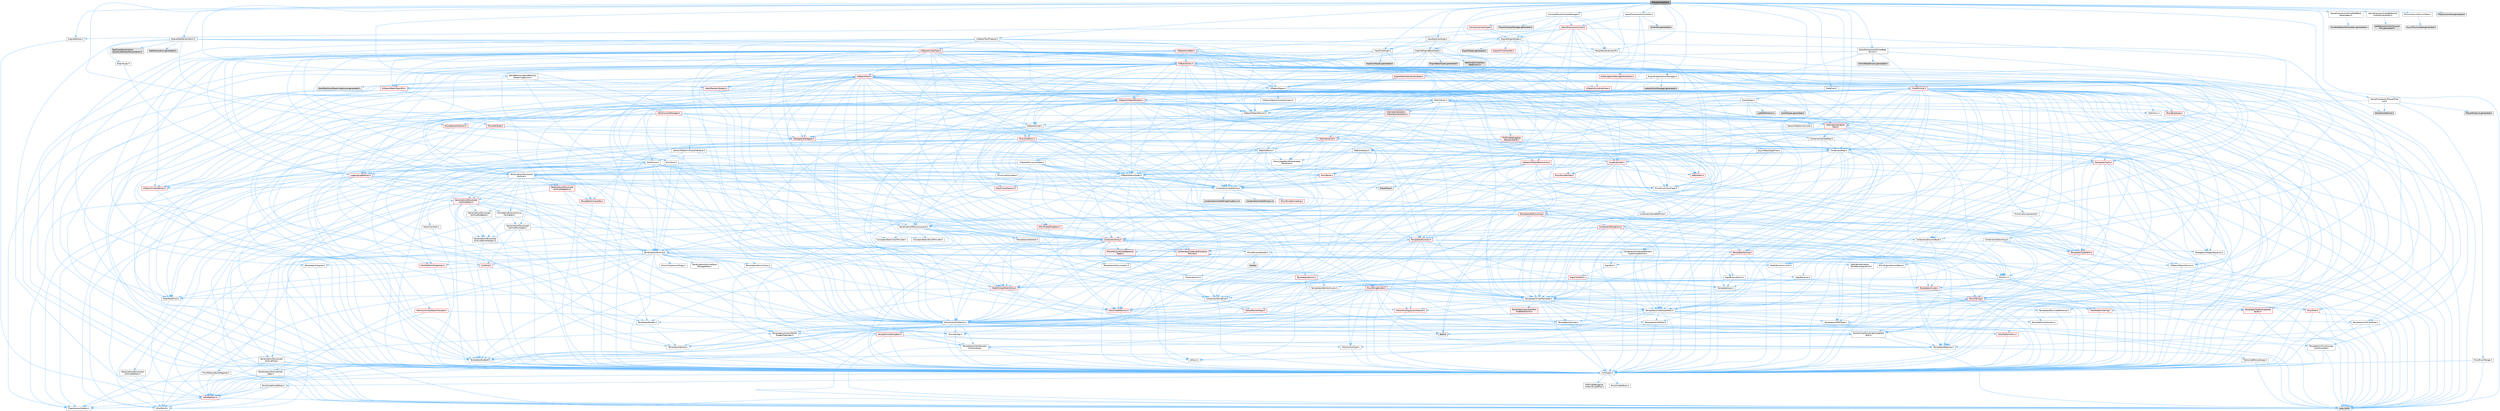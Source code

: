 digraph "PlayerController.h"
{
 // INTERACTIVE_SVG=YES
 // LATEX_PDF_SIZE
  bgcolor="transparent";
  edge [fontname=Helvetica,fontsize=10,labelfontname=Helvetica,labelfontsize=10];
  node [fontname=Helvetica,fontsize=10,shape=box,height=0.2,width=0.4];
  Node1 [id="Node000001",label="PlayerController.h",height=0.2,width=0.4,color="gray40", fillcolor="grey60", style="filled", fontcolor="black",tooltip=" "];
  Node1 -> Node2 [id="edge1_Node000001_Node000002",color="steelblue1",style="solid",tooltip=" "];
  Node2 [id="Node000002",label="SlateFwd.h",height=0.2,width=0.4,color="grey40", fillcolor="white", style="filled",URL="$db/df5/SlateFwd_8h.html",tooltip=" "];
  Node2 -> Node3 [id="edge2_Node000002_Node000003",color="steelblue1",style="solid",tooltip=" "];
  Node3 [id="Node000003",label="CoreTypes.h",height=0.2,width=0.4,color="grey40", fillcolor="white", style="filled",URL="$dc/dec/CoreTypes_8h.html",tooltip=" "];
  Node3 -> Node4 [id="edge3_Node000003_Node000004",color="steelblue1",style="solid",tooltip=" "];
  Node4 [id="Node000004",label="HAL/Platform.h",height=0.2,width=0.4,color="red", fillcolor="#FFF0F0", style="filled",URL="$d9/dd0/Platform_8h.html",tooltip=" "];
  Node4 -> Node5 [id="edge4_Node000004_Node000005",color="steelblue1",style="solid",tooltip=" "];
  Node5 [id="Node000005",label="Misc/Build.h",height=0.2,width=0.4,color="grey40", fillcolor="white", style="filled",URL="$d3/dbb/Build_8h.html",tooltip=" "];
  Node4 -> Node7 [id="edge5_Node000004_Node000007",color="steelblue1",style="solid",tooltip=" "];
  Node7 [id="Node000007",label="type_traits",height=0.2,width=0.4,color="grey60", fillcolor="#E0E0E0", style="filled",tooltip=" "];
  Node4 -> Node8 [id="edge6_Node000004_Node000008",color="steelblue1",style="solid",tooltip=" "];
  Node8 [id="Node000008",label="PreprocessorHelpers.h",height=0.2,width=0.4,color="grey40", fillcolor="white", style="filled",URL="$db/ddb/PreprocessorHelpers_8h.html",tooltip=" "];
  Node3 -> Node14 [id="edge7_Node000003_Node000014",color="steelblue1",style="solid",tooltip=" "];
  Node14 [id="Node000014",label="ProfilingDebugging\l/UMemoryDefines.h",height=0.2,width=0.4,color="grey40", fillcolor="white", style="filled",URL="$d2/da2/UMemoryDefines_8h.html",tooltip=" "];
  Node3 -> Node15 [id="edge8_Node000003_Node000015",color="steelblue1",style="solid",tooltip=" "];
  Node15 [id="Node000015",label="Misc/CoreMiscDefines.h",height=0.2,width=0.4,color="grey40", fillcolor="white", style="filled",URL="$da/d38/CoreMiscDefines_8h.html",tooltip=" "];
  Node15 -> Node4 [id="edge9_Node000015_Node000004",color="steelblue1",style="solid",tooltip=" "];
  Node15 -> Node8 [id="edge10_Node000015_Node000008",color="steelblue1",style="solid",tooltip=" "];
  Node3 -> Node16 [id="edge11_Node000003_Node000016",color="steelblue1",style="solid",tooltip=" "];
  Node16 [id="Node000016",label="Misc/CoreDefines.h",height=0.2,width=0.4,color="grey40", fillcolor="white", style="filled",URL="$d3/dd2/CoreDefines_8h.html",tooltip=" "];
  Node2 -> Node17 [id="edge12_Node000002_Node000017",color="steelblue1",style="solid",tooltip=" "];
  Node17 [id="Node000017",label="Math/Vector.h",height=0.2,width=0.4,color="grey40", fillcolor="white", style="filled",URL="$d6/dbe/Vector_8h.html",tooltip=" "];
  Node17 -> Node3 [id="edge13_Node000017_Node000003",color="steelblue1",style="solid",tooltip=" "];
  Node17 -> Node18 [id="edge14_Node000017_Node000018",color="steelblue1",style="solid",tooltip=" "];
  Node18 [id="Node000018",label="Misc/AssertionMacros.h",height=0.2,width=0.4,color="grey40", fillcolor="white", style="filled",URL="$d0/dfa/AssertionMacros_8h.html",tooltip=" "];
  Node18 -> Node3 [id="edge15_Node000018_Node000003",color="steelblue1",style="solid",tooltip=" "];
  Node18 -> Node4 [id="edge16_Node000018_Node000004",color="steelblue1",style="solid",tooltip=" "];
  Node18 -> Node19 [id="edge17_Node000018_Node000019",color="steelblue1",style="solid",tooltip=" "];
  Node19 [id="Node000019",label="HAL/PlatformMisc.h",height=0.2,width=0.4,color="red", fillcolor="#FFF0F0", style="filled",URL="$d0/df5/PlatformMisc_8h.html",tooltip=" "];
  Node19 -> Node3 [id="edge18_Node000019_Node000003",color="steelblue1",style="solid",tooltip=" "];
  Node18 -> Node8 [id="edge19_Node000018_Node000008",color="steelblue1",style="solid",tooltip=" "];
  Node18 -> Node55 [id="edge20_Node000018_Node000055",color="steelblue1",style="solid",tooltip=" "];
  Node55 [id="Node000055",label="Templates/EnableIf.h",height=0.2,width=0.4,color="grey40", fillcolor="white", style="filled",URL="$d7/d60/EnableIf_8h.html",tooltip=" "];
  Node55 -> Node3 [id="edge21_Node000055_Node000003",color="steelblue1",style="solid",tooltip=" "];
  Node18 -> Node56 [id="edge22_Node000018_Node000056",color="steelblue1",style="solid",tooltip=" "];
  Node56 [id="Node000056",label="Templates/IsArrayOrRefOf\lTypeByPredicate.h",height=0.2,width=0.4,color="grey40", fillcolor="white", style="filled",URL="$d6/da1/IsArrayOrRefOfTypeByPredicate_8h.html",tooltip=" "];
  Node56 -> Node3 [id="edge23_Node000056_Node000003",color="steelblue1",style="solid",tooltip=" "];
  Node18 -> Node57 [id="edge24_Node000018_Node000057",color="steelblue1",style="solid",tooltip=" "];
  Node57 [id="Node000057",label="Templates/IsValidVariadic\lFunctionArg.h",height=0.2,width=0.4,color="grey40", fillcolor="white", style="filled",URL="$d0/dc8/IsValidVariadicFunctionArg_8h.html",tooltip=" "];
  Node57 -> Node3 [id="edge25_Node000057_Node000003",color="steelblue1",style="solid",tooltip=" "];
  Node57 -> Node58 [id="edge26_Node000057_Node000058",color="steelblue1",style="solid",tooltip=" "];
  Node58 [id="Node000058",label="IsEnum.h",height=0.2,width=0.4,color="grey40", fillcolor="white", style="filled",URL="$d4/de5/IsEnum_8h.html",tooltip=" "];
  Node57 -> Node7 [id="edge27_Node000057_Node000007",color="steelblue1",style="solid",tooltip=" "];
  Node18 -> Node59 [id="edge28_Node000018_Node000059",color="steelblue1",style="solid",tooltip=" "];
  Node59 [id="Node000059",label="Traits/IsCharEncodingCompatible\lWith.h",height=0.2,width=0.4,color="grey40", fillcolor="white", style="filled",URL="$df/dd1/IsCharEncodingCompatibleWith_8h.html",tooltip=" "];
  Node59 -> Node7 [id="edge29_Node000059_Node000007",color="steelblue1",style="solid",tooltip=" "];
  Node59 -> Node60 [id="edge30_Node000059_Node000060",color="steelblue1",style="solid",tooltip=" "];
  Node60 [id="Node000060",label="Traits/IsCharType.h",height=0.2,width=0.4,color="grey40", fillcolor="white", style="filled",URL="$db/d51/IsCharType_8h.html",tooltip=" "];
  Node60 -> Node3 [id="edge31_Node000060_Node000003",color="steelblue1",style="solid",tooltip=" "];
  Node18 -> Node61 [id="edge32_Node000018_Node000061",color="steelblue1",style="solid",tooltip=" "];
  Node61 [id="Node000061",label="Misc/VarArgs.h",height=0.2,width=0.4,color="grey40", fillcolor="white", style="filled",URL="$d5/d6f/VarArgs_8h.html",tooltip=" "];
  Node61 -> Node3 [id="edge33_Node000061_Node000003",color="steelblue1",style="solid",tooltip=" "];
  Node18 -> Node62 [id="edge34_Node000018_Node000062",color="steelblue1",style="solid",tooltip=" "];
  Node62 [id="Node000062",label="String/FormatStringSan.h",height=0.2,width=0.4,color="red", fillcolor="#FFF0F0", style="filled",URL="$d3/d8b/FormatStringSan_8h.html",tooltip=" "];
  Node62 -> Node7 [id="edge35_Node000062_Node000007",color="steelblue1",style="solid",tooltip=" "];
  Node62 -> Node3 [id="edge36_Node000062_Node000003",color="steelblue1",style="solid",tooltip=" "];
  Node62 -> Node63 [id="edge37_Node000062_Node000063",color="steelblue1",style="solid",tooltip=" "];
  Node63 [id="Node000063",label="Templates/Requires.h",height=0.2,width=0.4,color="grey40", fillcolor="white", style="filled",URL="$dc/d96/Requires_8h.html",tooltip=" "];
  Node63 -> Node55 [id="edge38_Node000063_Node000055",color="steelblue1",style="solid",tooltip=" "];
  Node63 -> Node7 [id="edge39_Node000063_Node000007",color="steelblue1",style="solid",tooltip=" "];
  Node62 -> Node64 [id="edge40_Node000062_Node000064",color="steelblue1",style="solid",tooltip=" "];
  Node64 [id="Node000064",label="Templates/Identity.h",height=0.2,width=0.4,color="grey40", fillcolor="white", style="filled",URL="$d0/dd5/Identity_8h.html",tooltip=" "];
  Node62 -> Node57 [id="edge41_Node000062_Node000057",color="steelblue1",style="solid",tooltip=" "];
  Node62 -> Node60 [id="edge42_Node000062_Node000060",color="steelblue1",style="solid",tooltip=" "];
  Node18 -> Node68 [id="edge43_Node000018_Node000068",color="steelblue1",style="solid",tooltip=" "];
  Node68 [id="Node000068",label="atomic",height=0.2,width=0.4,color="grey60", fillcolor="#E0E0E0", style="filled",tooltip=" "];
  Node17 -> Node28 [id="edge44_Node000017_Node000028",color="steelblue1",style="solid",tooltip=" "];
  Node28 [id="Node000028",label="Math/MathFwd.h",height=0.2,width=0.4,color="grey40", fillcolor="white", style="filled",URL="$d2/d10/MathFwd_8h.html",tooltip=" "];
  Node28 -> Node4 [id="edge45_Node000028_Node000004",color="steelblue1",style="solid",tooltip=" "];
  Node17 -> Node41 [id="edge46_Node000017_Node000041",color="steelblue1",style="solid",tooltip=" "];
  Node41 [id="Node000041",label="Math/NumericLimits.h",height=0.2,width=0.4,color="grey40", fillcolor="white", style="filled",URL="$df/d1b/NumericLimits_8h.html",tooltip=" "];
  Node41 -> Node3 [id="edge47_Node000041_Node000003",color="steelblue1",style="solid",tooltip=" "];
  Node17 -> Node69 [id="edge48_Node000017_Node000069",color="steelblue1",style="solid",tooltip=" "];
  Node69 [id="Node000069",label="Misc/Crc.h",height=0.2,width=0.4,color="grey40", fillcolor="white", style="filled",URL="$d4/dd2/Crc_8h.html",tooltip=" "];
  Node69 -> Node3 [id="edge49_Node000069_Node000003",color="steelblue1",style="solid",tooltip=" "];
  Node69 -> Node70 [id="edge50_Node000069_Node000070",color="steelblue1",style="solid",tooltip=" "];
  Node70 [id="Node000070",label="HAL/PlatformString.h",height=0.2,width=0.4,color="red", fillcolor="#FFF0F0", style="filled",URL="$db/db5/PlatformString_8h.html",tooltip=" "];
  Node70 -> Node3 [id="edge51_Node000070_Node000003",color="steelblue1",style="solid",tooltip=" "];
  Node69 -> Node18 [id="edge52_Node000069_Node000018",color="steelblue1",style="solid",tooltip=" "];
  Node69 -> Node72 [id="edge53_Node000069_Node000072",color="steelblue1",style="solid",tooltip=" "];
  Node72 [id="Node000072",label="Misc/CString.h",height=0.2,width=0.4,color="red", fillcolor="#FFF0F0", style="filled",URL="$d2/d49/CString_8h.html",tooltip=" "];
  Node72 -> Node3 [id="edge54_Node000072_Node000003",color="steelblue1",style="solid",tooltip=" "];
  Node72 -> Node70 [id="edge55_Node000072_Node000070",color="steelblue1",style="solid",tooltip=" "];
  Node72 -> Node18 [id="edge56_Node000072_Node000018",color="steelblue1",style="solid",tooltip=" "];
  Node72 -> Node73 [id="edge57_Node000072_Node000073",color="steelblue1",style="solid",tooltip=" "];
  Node73 [id="Node000073",label="Misc/Char.h",height=0.2,width=0.4,color="red", fillcolor="#FFF0F0", style="filled",URL="$d0/d58/Char_8h.html",tooltip=" "];
  Node73 -> Node3 [id="edge58_Node000073_Node000003",color="steelblue1",style="solid",tooltip=" "];
  Node73 -> Node7 [id="edge59_Node000073_Node000007",color="steelblue1",style="solid",tooltip=" "];
  Node72 -> Node61 [id="edge60_Node000072_Node000061",color="steelblue1",style="solid",tooltip=" "];
  Node72 -> Node56 [id="edge61_Node000072_Node000056",color="steelblue1",style="solid",tooltip=" "];
  Node72 -> Node57 [id="edge62_Node000072_Node000057",color="steelblue1",style="solid",tooltip=" "];
  Node72 -> Node59 [id="edge63_Node000072_Node000059",color="steelblue1",style="solid",tooltip=" "];
  Node69 -> Node73 [id="edge64_Node000069_Node000073",color="steelblue1",style="solid",tooltip=" "];
  Node69 -> Node77 [id="edge65_Node000069_Node000077",color="steelblue1",style="solid",tooltip=" "];
  Node77 [id="Node000077",label="Templates/UnrealTypeTraits.h",height=0.2,width=0.4,color="grey40", fillcolor="white", style="filled",URL="$d2/d2d/UnrealTypeTraits_8h.html",tooltip=" "];
  Node77 -> Node3 [id="edge66_Node000077_Node000003",color="steelblue1",style="solid",tooltip=" "];
  Node77 -> Node78 [id="edge67_Node000077_Node000078",color="steelblue1",style="solid",tooltip=" "];
  Node78 [id="Node000078",label="Templates/IsPointer.h",height=0.2,width=0.4,color="grey40", fillcolor="white", style="filled",URL="$d7/d05/IsPointer_8h.html",tooltip=" "];
  Node78 -> Node3 [id="edge68_Node000078_Node000003",color="steelblue1",style="solid",tooltip=" "];
  Node77 -> Node18 [id="edge69_Node000077_Node000018",color="steelblue1",style="solid",tooltip=" "];
  Node77 -> Node79 [id="edge70_Node000077_Node000079",color="steelblue1",style="solid",tooltip=" "];
  Node79 [id="Node000079",label="Templates/AndOrNot.h",height=0.2,width=0.4,color="grey40", fillcolor="white", style="filled",URL="$db/d0a/AndOrNot_8h.html",tooltip=" "];
  Node79 -> Node3 [id="edge71_Node000079_Node000003",color="steelblue1",style="solid",tooltip=" "];
  Node77 -> Node55 [id="edge72_Node000077_Node000055",color="steelblue1",style="solid",tooltip=" "];
  Node77 -> Node80 [id="edge73_Node000077_Node000080",color="steelblue1",style="solid",tooltip=" "];
  Node80 [id="Node000080",label="Templates/IsArithmetic.h",height=0.2,width=0.4,color="grey40", fillcolor="white", style="filled",URL="$d2/d5d/IsArithmetic_8h.html",tooltip=" "];
  Node80 -> Node3 [id="edge74_Node000080_Node000003",color="steelblue1",style="solid",tooltip=" "];
  Node77 -> Node58 [id="edge75_Node000077_Node000058",color="steelblue1",style="solid",tooltip=" "];
  Node77 -> Node81 [id="edge76_Node000077_Node000081",color="steelblue1",style="solid",tooltip=" "];
  Node81 [id="Node000081",label="Templates/Models.h",height=0.2,width=0.4,color="grey40", fillcolor="white", style="filled",URL="$d3/d0c/Models_8h.html",tooltip=" "];
  Node81 -> Node64 [id="edge77_Node000081_Node000064",color="steelblue1",style="solid",tooltip=" "];
  Node77 -> Node82 [id="edge78_Node000077_Node000082",color="steelblue1",style="solid",tooltip=" "];
  Node82 [id="Node000082",label="Templates/IsPODType.h",height=0.2,width=0.4,color="grey40", fillcolor="white", style="filled",URL="$d7/db1/IsPODType_8h.html",tooltip=" "];
  Node82 -> Node3 [id="edge79_Node000082_Node000003",color="steelblue1",style="solid",tooltip=" "];
  Node77 -> Node83 [id="edge80_Node000077_Node000083",color="steelblue1",style="solid",tooltip=" "];
  Node83 [id="Node000083",label="Templates/IsUECoreType.h",height=0.2,width=0.4,color="grey40", fillcolor="white", style="filled",URL="$d1/db8/IsUECoreType_8h.html",tooltip=" "];
  Node83 -> Node3 [id="edge81_Node000083_Node000003",color="steelblue1",style="solid",tooltip=" "];
  Node83 -> Node7 [id="edge82_Node000083_Node000007",color="steelblue1",style="solid",tooltip=" "];
  Node77 -> Node84 [id="edge83_Node000077_Node000084",color="steelblue1",style="solid",tooltip=" "];
  Node84 [id="Node000084",label="Templates/IsTriviallyCopy\lConstructible.h",height=0.2,width=0.4,color="grey40", fillcolor="white", style="filled",URL="$d3/d78/IsTriviallyCopyConstructible_8h.html",tooltip=" "];
  Node84 -> Node3 [id="edge84_Node000084_Node000003",color="steelblue1",style="solid",tooltip=" "];
  Node84 -> Node7 [id="edge85_Node000084_Node000007",color="steelblue1",style="solid",tooltip=" "];
  Node69 -> Node60 [id="edge86_Node000069_Node000060",color="steelblue1",style="solid",tooltip=" "];
  Node17 -> Node85 [id="edge87_Node000017_Node000085",color="steelblue1",style="solid",tooltip=" "];
  Node85 [id="Node000085",label="Math/UnrealMathUtility.h",height=0.2,width=0.4,color="red", fillcolor="#FFF0F0", style="filled",URL="$db/db8/UnrealMathUtility_8h.html",tooltip=" "];
  Node85 -> Node3 [id="edge88_Node000085_Node000003",color="steelblue1",style="solid",tooltip=" "];
  Node85 -> Node18 [id="edge89_Node000085_Node000018",color="steelblue1",style="solid",tooltip=" "];
  Node85 -> Node28 [id="edge90_Node000085_Node000028",color="steelblue1",style="solid",tooltip=" "];
  Node85 -> Node64 [id="edge91_Node000085_Node000064",color="steelblue1",style="solid",tooltip=" "];
  Node85 -> Node63 [id="edge92_Node000085_Node000063",color="steelblue1",style="solid",tooltip=" "];
  Node17 -> Node97 [id="edge93_Node000017_Node000097",color="steelblue1",style="solid",tooltip=" "];
  Node97 [id="Node000097",label="Containers/UnrealString.h",height=0.2,width=0.4,color="grey40", fillcolor="white", style="filled",URL="$d5/dba/UnrealString_8h.html",tooltip=" "];
  Node97 -> Node98 [id="edge94_Node000097_Node000098",color="steelblue1",style="solid",tooltip=" "];
  Node98 [id="Node000098",label="Containers/UnrealStringIncludes.h.inl",height=0.2,width=0.4,color="grey60", fillcolor="#E0E0E0", style="filled",tooltip=" "];
  Node97 -> Node99 [id="edge95_Node000097_Node000099",color="steelblue1",style="solid",tooltip=" "];
  Node99 [id="Node000099",label="Containers/UnrealString.h.inl",height=0.2,width=0.4,color="grey60", fillcolor="#E0E0E0", style="filled",tooltip=" "];
  Node97 -> Node100 [id="edge96_Node000097_Node000100",color="steelblue1",style="solid",tooltip=" "];
  Node100 [id="Node000100",label="Misc/StringFormatArg.h",height=0.2,width=0.4,color="red", fillcolor="#FFF0F0", style="filled",URL="$d2/d16/StringFormatArg_8h.html",tooltip=" "];
  Node17 -> Node101 [id="edge97_Node000017_Node000101",color="steelblue1",style="solid",tooltip=" "];
  Node101 [id="Node000101",label="Misc/Parse.h",height=0.2,width=0.4,color="red", fillcolor="#FFF0F0", style="filled",URL="$dc/d71/Parse_8h.html",tooltip=" "];
  Node101 -> Node21 [id="edge98_Node000101_Node000021",color="steelblue1",style="solid",tooltip=" "];
  Node21 [id="Node000021",label="Containers/StringFwd.h",height=0.2,width=0.4,color="grey40", fillcolor="white", style="filled",URL="$df/d37/StringFwd_8h.html",tooltip=" "];
  Node21 -> Node3 [id="edge99_Node000021_Node000003",color="steelblue1",style="solid",tooltip=" "];
  Node21 -> Node22 [id="edge100_Node000021_Node000022",color="steelblue1",style="solid",tooltip=" "];
  Node22 [id="Node000022",label="Traits/ElementType.h",height=0.2,width=0.4,color="red", fillcolor="#FFF0F0", style="filled",URL="$d5/d4f/ElementType_8h.html",tooltip=" "];
  Node22 -> Node4 [id="edge101_Node000022_Node000004",color="steelblue1",style="solid",tooltip=" "];
  Node22 -> Node7 [id="edge102_Node000022_Node000007",color="steelblue1",style="solid",tooltip=" "];
  Node21 -> Node24 [id="edge103_Node000021_Node000024",color="steelblue1",style="solid",tooltip=" "];
  Node24 [id="Node000024",label="Traits/IsContiguousContainer.h",height=0.2,width=0.4,color="red", fillcolor="#FFF0F0", style="filled",URL="$d5/d3c/IsContiguousContainer_8h.html",tooltip=" "];
  Node24 -> Node3 [id="edge104_Node000024_Node000003",color="steelblue1",style="solid",tooltip=" "];
  Node101 -> Node97 [id="edge105_Node000101_Node000097",color="steelblue1",style="solid",tooltip=" "];
  Node101 -> Node3 [id="edge106_Node000101_Node000003",color="steelblue1",style="solid",tooltip=" "];
  Node101 -> Node5 [id="edge107_Node000101_Node000005",color="steelblue1",style="solid",tooltip=" "];
  Node101 -> Node43 [id="edge108_Node000101_Node000043",color="steelblue1",style="solid",tooltip=" "];
  Node43 [id="Node000043",label="Misc/EnumClassFlags.h",height=0.2,width=0.4,color="grey40", fillcolor="white", style="filled",URL="$d8/de7/EnumClassFlags_8h.html",tooltip=" "];
  Node101 -> Node102 [id="edge109_Node000101_Node000102",color="steelblue1",style="solid",tooltip=" "];
  Node102 [id="Node000102",label="Templates/Function.h",height=0.2,width=0.4,color="red", fillcolor="#FFF0F0", style="filled",URL="$df/df5/Function_8h.html",tooltip=" "];
  Node102 -> Node3 [id="edge110_Node000102_Node000003",color="steelblue1",style="solid",tooltip=" "];
  Node102 -> Node18 [id="edge111_Node000102_Node000018",color="steelblue1",style="solid",tooltip=" "];
  Node102 -> Node103 [id="edge112_Node000102_Node000103",color="steelblue1",style="solid",tooltip=" "];
  Node103 [id="Node000103",label="Misc/IntrusiveUnsetOptional\lState.h",height=0.2,width=0.4,color="red", fillcolor="#FFF0F0", style="filled",URL="$d2/d0a/IntrusiveUnsetOptionalState_8h.html",tooltip=" "];
  Node102 -> Node105 [id="edge113_Node000102_Node000105",color="steelblue1",style="solid",tooltip=" "];
  Node105 [id="Node000105",label="HAL/UnrealMemory.h",height=0.2,width=0.4,color="red", fillcolor="#FFF0F0", style="filled",URL="$d9/d96/UnrealMemory_8h.html",tooltip=" "];
  Node105 -> Node3 [id="edge114_Node000105_Node000003",color="steelblue1",style="solid",tooltip=" "];
  Node105 -> Node78 [id="edge115_Node000105_Node000078",color="steelblue1",style="solid",tooltip=" "];
  Node102 -> Node77 [id="edge116_Node000102_Node000077",color="steelblue1",style="solid",tooltip=" "];
  Node102 -> Node120 [id="edge117_Node000102_Node000120",color="steelblue1",style="solid",tooltip=" "];
  Node120 [id="Node000120",label="Templates/Invoke.h",height=0.2,width=0.4,color="red", fillcolor="#FFF0F0", style="filled",URL="$d7/deb/Invoke_8h.html",tooltip=" "];
  Node120 -> Node3 [id="edge118_Node000120_Node000003",color="steelblue1",style="solid",tooltip=" "];
  Node120 -> Node122 [id="edge119_Node000120_Node000122",color="steelblue1",style="solid",tooltip=" "];
  Node122 [id="Node000122",label="Templates/UnrealTemplate.h",height=0.2,width=0.4,color="grey40", fillcolor="white", style="filled",URL="$d4/d24/UnrealTemplate_8h.html",tooltip=" "];
  Node122 -> Node3 [id="edge120_Node000122_Node000003",color="steelblue1",style="solid",tooltip=" "];
  Node122 -> Node78 [id="edge121_Node000122_Node000078",color="steelblue1",style="solid",tooltip=" "];
  Node122 -> Node105 [id="edge122_Node000122_Node000105",color="steelblue1",style="solid",tooltip=" "];
  Node122 -> Node123 [id="edge123_Node000122_Node000123",color="steelblue1",style="solid",tooltip=" "];
  Node123 [id="Node000123",label="Templates/CopyQualifiers\lAndRefsFromTo.h",height=0.2,width=0.4,color="red", fillcolor="#FFF0F0", style="filled",URL="$d3/db3/CopyQualifiersAndRefsFromTo_8h.html",tooltip=" "];
  Node122 -> Node77 [id="edge124_Node000122_Node000077",color="steelblue1",style="solid",tooltip=" "];
  Node122 -> Node89 [id="edge125_Node000122_Node000089",color="steelblue1",style="solid",tooltip=" "];
  Node89 [id="Node000089",label="Templates/RemoveReference.h",height=0.2,width=0.4,color="grey40", fillcolor="white", style="filled",URL="$da/dbe/RemoveReference_8h.html",tooltip=" "];
  Node89 -> Node3 [id="edge126_Node000089_Node000003",color="steelblue1",style="solid",tooltip=" "];
  Node122 -> Node63 [id="edge127_Node000122_Node000063",color="steelblue1",style="solid",tooltip=" "];
  Node122 -> Node94 [id="edge128_Node000122_Node000094",color="steelblue1",style="solid",tooltip=" "];
  Node94 [id="Node000094",label="Templates/TypeCompatible\lBytes.h",height=0.2,width=0.4,color="red", fillcolor="#FFF0F0", style="filled",URL="$df/d0a/TypeCompatibleBytes_8h.html",tooltip=" "];
  Node94 -> Node3 [id="edge129_Node000094_Node000003",color="steelblue1",style="solid",tooltip=" "];
  Node94 -> Node7 [id="edge130_Node000094_Node000007",color="steelblue1",style="solid",tooltip=" "];
  Node122 -> Node64 [id="edge131_Node000122_Node000064",color="steelblue1",style="solid",tooltip=" "];
  Node122 -> Node24 [id="edge132_Node000122_Node000024",color="steelblue1",style="solid",tooltip=" "];
  Node122 -> Node125 [id="edge133_Node000122_Node000125",color="steelblue1",style="solid",tooltip=" "];
  Node125 [id="Node000125",label="Traits/UseBitwiseSwap.h",height=0.2,width=0.4,color="grey40", fillcolor="white", style="filled",URL="$db/df3/UseBitwiseSwap_8h.html",tooltip=" "];
  Node125 -> Node3 [id="edge134_Node000125_Node000003",color="steelblue1",style="solid",tooltip=" "];
  Node125 -> Node7 [id="edge135_Node000125_Node000007",color="steelblue1",style="solid",tooltip=" "];
  Node122 -> Node7 [id="edge136_Node000122_Node000007",color="steelblue1",style="solid",tooltip=" "];
  Node120 -> Node7 [id="edge137_Node000120_Node000007",color="steelblue1",style="solid",tooltip=" "];
  Node102 -> Node122 [id="edge138_Node000102_Node000122",color="steelblue1",style="solid",tooltip=" "];
  Node102 -> Node63 [id="edge139_Node000102_Node000063",color="steelblue1",style="solid",tooltip=" "];
  Node102 -> Node85 [id="edge140_Node000102_Node000085",color="steelblue1",style="solid",tooltip=" "];
  Node102 -> Node7 [id="edge141_Node000102_Node000007",color="steelblue1",style="solid",tooltip=" "];
  Node17 -> Node126 [id="edge142_Node000017_Node000126",color="steelblue1",style="solid",tooltip=" "];
  Node126 [id="Node000126",label="Misc/LargeWorldCoordinates\lSerializer.h",height=0.2,width=0.4,color="grey40", fillcolor="white", style="filled",URL="$d7/df9/LargeWorldCoordinatesSerializer_8h.html",tooltip=" "];
  Node126 -> Node127 [id="edge143_Node000126_Node000127",color="steelblue1",style="solid",tooltip=" "];
  Node127 [id="Node000127",label="UObject/NameTypes.h",height=0.2,width=0.4,color="grey40", fillcolor="white", style="filled",URL="$d6/d35/NameTypes_8h.html",tooltip=" "];
  Node127 -> Node3 [id="edge144_Node000127_Node000003",color="steelblue1",style="solid",tooltip=" "];
  Node127 -> Node18 [id="edge145_Node000127_Node000018",color="steelblue1",style="solid",tooltip=" "];
  Node127 -> Node105 [id="edge146_Node000127_Node000105",color="steelblue1",style="solid",tooltip=" "];
  Node127 -> Node77 [id="edge147_Node000127_Node000077",color="steelblue1",style="solid",tooltip=" "];
  Node127 -> Node122 [id="edge148_Node000127_Node000122",color="steelblue1",style="solid",tooltip=" "];
  Node127 -> Node97 [id="edge149_Node000127_Node000097",color="steelblue1",style="solid",tooltip=" "];
  Node127 -> Node128 [id="edge150_Node000127_Node000128",color="steelblue1",style="solid",tooltip=" "];
  Node128 [id="Node000128",label="HAL/CriticalSection.h",height=0.2,width=0.4,color="red", fillcolor="#FFF0F0", style="filled",URL="$d6/d90/CriticalSection_8h.html",tooltip=" "];
  Node127 -> Node131 [id="edge151_Node000127_Node000131",color="steelblue1",style="solid",tooltip=" "];
  Node131 [id="Node000131",label="Containers/StringConv.h",height=0.2,width=0.4,color="red", fillcolor="#FFF0F0", style="filled",URL="$d3/ddf/StringConv_8h.html",tooltip=" "];
  Node131 -> Node3 [id="edge152_Node000131_Node000003",color="steelblue1",style="solid",tooltip=" "];
  Node131 -> Node18 [id="edge153_Node000131_Node000018",color="steelblue1",style="solid",tooltip=" "];
  Node131 -> Node132 [id="edge154_Node000131_Node000132",color="steelblue1",style="solid",tooltip=" "];
  Node132 [id="Node000132",label="Containers/ContainerAllocation\lPolicies.h",height=0.2,width=0.4,color="red", fillcolor="#FFF0F0", style="filled",URL="$d7/dff/ContainerAllocationPolicies_8h.html",tooltip=" "];
  Node132 -> Node3 [id="edge155_Node000132_Node000003",color="steelblue1",style="solid",tooltip=" "];
  Node132 -> Node132 [id="edge156_Node000132_Node000132",color="steelblue1",style="solid",tooltip=" "];
  Node132 -> Node105 [id="edge157_Node000132_Node000105",color="steelblue1",style="solid",tooltip=" "];
  Node132 -> Node41 [id="edge158_Node000132_Node000041",color="steelblue1",style="solid",tooltip=" "];
  Node132 -> Node18 [id="edge159_Node000132_Node000018",color="steelblue1",style="solid",tooltip=" "];
  Node132 -> Node134 [id="edge160_Node000132_Node000134",color="steelblue1",style="solid",tooltip=" "];
  Node134 [id="Node000134",label="Templates/IsPolymorphic.h",height=0.2,width=0.4,color="grey40", fillcolor="white", style="filled",URL="$dc/d20/IsPolymorphic_8h.html",tooltip=" "];
  Node132 -> Node94 [id="edge161_Node000132_Node000094",color="steelblue1",style="solid",tooltip=" "];
  Node132 -> Node7 [id="edge162_Node000132_Node000007",color="steelblue1",style="solid",tooltip=" "];
  Node131 -> Node136 [id="edge163_Node000131_Node000136",color="steelblue1",style="solid",tooltip=" "];
  Node136 [id="Node000136",label="Containers/Array.h",height=0.2,width=0.4,color="red", fillcolor="#FFF0F0", style="filled",URL="$df/dd0/Array_8h.html",tooltip=" "];
  Node136 -> Node3 [id="edge164_Node000136_Node000003",color="steelblue1",style="solid",tooltip=" "];
  Node136 -> Node18 [id="edge165_Node000136_Node000018",color="steelblue1",style="solid",tooltip=" "];
  Node136 -> Node103 [id="edge166_Node000136_Node000103",color="steelblue1",style="solid",tooltip=" "];
  Node136 -> Node137 [id="edge167_Node000136_Node000137",color="steelblue1",style="solid",tooltip=" "];
  Node137 [id="Node000137",label="Misc/ReverseIterate.h",height=0.2,width=0.4,color="grey40", fillcolor="white", style="filled",URL="$db/de3/ReverseIterate_8h.html",tooltip=" "];
  Node137 -> Node4 [id="edge168_Node000137_Node000004",color="steelblue1",style="solid",tooltip=" "];
  Node137 -> Node138 [id="edge169_Node000137_Node000138",color="steelblue1",style="solid",tooltip=" "];
  Node138 [id="Node000138",label="iterator",height=0.2,width=0.4,color="grey60", fillcolor="#E0E0E0", style="filled",tooltip=" "];
  Node136 -> Node105 [id="edge170_Node000136_Node000105",color="steelblue1",style="solid",tooltip=" "];
  Node136 -> Node77 [id="edge171_Node000136_Node000077",color="steelblue1",style="solid",tooltip=" "];
  Node136 -> Node122 [id="edge172_Node000136_Node000122",color="steelblue1",style="solid",tooltip=" "];
  Node136 -> Node132 [id="edge173_Node000136_Node000132",color="steelblue1",style="solid",tooltip=" "];
  Node136 -> Node140 [id="edge174_Node000136_Node000140",color="steelblue1",style="solid",tooltip=" "];
  Node140 [id="Node000140",label="Containers/ContainerElement\lTypeCompatibility.h",height=0.2,width=0.4,color="grey40", fillcolor="white", style="filled",URL="$df/ddf/ContainerElementTypeCompatibility_8h.html",tooltip=" "];
  Node140 -> Node3 [id="edge175_Node000140_Node000003",color="steelblue1",style="solid",tooltip=" "];
  Node140 -> Node77 [id="edge176_Node000140_Node000077",color="steelblue1",style="solid",tooltip=" "];
  Node136 -> Node141 [id="edge177_Node000136_Node000141",color="steelblue1",style="solid",tooltip=" "];
  Node141 [id="Node000141",label="Serialization/Archive.h",height=0.2,width=0.4,color="grey40", fillcolor="white", style="filled",URL="$d7/d3b/Archive_8h.html",tooltip=" "];
  Node141 -> Node26 [id="edge178_Node000141_Node000026",color="steelblue1",style="solid",tooltip=" "];
  Node26 [id="Node000026",label="CoreFwd.h",height=0.2,width=0.4,color="red", fillcolor="#FFF0F0", style="filled",URL="$d1/d1e/CoreFwd_8h.html",tooltip=" "];
  Node26 -> Node3 [id="edge179_Node000026_Node000003",color="steelblue1",style="solid",tooltip=" "];
  Node26 -> Node28 [id="edge180_Node000026_Node000028",color="steelblue1",style="solid",tooltip=" "];
  Node141 -> Node3 [id="edge181_Node000141_Node000003",color="steelblue1",style="solid",tooltip=" "];
  Node141 -> Node142 [id="edge182_Node000141_Node000142",color="steelblue1",style="solid",tooltip=" "];
  Node142 [id="Node000142",label="HAL/PlatformProperties.h",height=0.2,width=0.4,color="red", fillcolor="#FFF0F0", style="filled",URL="$d9/db0/PlatformProperties_8h.html",tooltip=" "];
  Node142 -> Node3 [id="edge183_Node000142_Node000003",color="steelblue1",style="solid",tooltip=" "];
  Node141 -> Node145 [id="edge184_Node000141_Node000145",color="steelblue1",style="solid",tooltip=" "];
  Node145 [id="Node000145",label="Internationalization\l/TextNamespaceFwd.h",height=0.2,width=0.4,color="grey40", fillcolor="white", style="filled",URL="$d8/d97/TextNamespaceFwd_8h.html",tooltip=" "];
  Node145 -> Node3 [id="edge185_Node000145_Node000003",color="steelblue1",style="solid",tooltip=" "];
  Node141 -> Node28 [id="edge186_Node000141_Node000028",color="steelblue1",style="solid",tooltip=" "];
  Node141 -> Node18 [id="edge187_Node000141_Node000018",color="steelblue1",style="solid",tooltip=" "];
  Node141 -> Node5 [id="edge188_Node000141_Node000005",color="steelblue1",style="solid",tooltip=" "];
  Node141 -> Node42 [id="edge189_Node000141_Node000042",color="steelblue1",style="solid",tooltip=" "];
  Node42 [id="Node000042",label="Misc/CompressionFlags.h",height=0.2,width=0.4,color="grey40", fillcolor="white", style="filled",URL="$d9/d76/CompressionFlags_8h.html",tooltip=" "];
  Node141 -> Node146 [id="edge190_Node000141_Node000146",color="steelblue1",style="solid",tooltip=" "];
  Node146 [id="Node000146",label="Misc/EngineVersionBase.h",height=0.2,width=0.4,color="grey40", fillcolor="white", style="filled",URL="$d5/d2b/EngineVersionBase_8h.html",tooltip=" "];
  Node146 -> Node3 [id="edge191_Node000146_Node000003",color="steelblue1",style="solid",tooltip=" "];
  Node141 -> Node61 [id="edge192_Node000141_Node000061",color="steelblue1",style="solid",tooltip=" "];
  Node141 -> Node147 [id="edge193_Node000141_Node000147",color="steelblue1",style="solid",tooltip=" "];
  Node147 [id="Node000147",label="Serialization/ArchiveCook\lData.h",height=0.2,width=0.4,color="grey40", fillcolor="white", style="filled",URL="$dc/db6/ArchiveCookData_8h.html",tooltip=" "];
  Node147 -> Node4 [id="edge194_Node000147_Node000004",color="steelblue1",style="solid",tooltip=" "];
  Node141 -> Node148 [id="edge195_Node000141_Node000148",color="steelblue1",style="solid",tooltip=" "];
  Node148 [id="Node000148",label="Serialization/ArchiveSave\lPackageData.h",height=0.2,width=0.4,color="grey40", fillcolor="white", style="filled",URL="$d1/d37/ArchiveSavePackageData_8h.html",tooltip=" "];
  Node141 -> Node55 [id="edge196_Node000141_Node000055",color="steelblue1",style="solid",tooltip=" "];
  Node141 -> Node56 [id="edge197_Node000141_Node000056",color="steelblue1",style="solid",tooltip=" "];
  Node141 -> Node149 [id="edge198_Node000141_Node000149",color="steelblue1",style="solid",tooltip=" "];
  Node149 [id="Node000149",label="Templates/IsEnumClass.h",height=0.2,width=0.4,color="grey40", fillcolor="white", style="filled",URL="$d7/d15/IsEnumClass_8h.html",tooltip=" "];
  Node149 -> Node3 [id="edge199_Node000149_Node000003",color="steelblue1",style="solid",tooltip=" "];
  Node149 -> Node79 [id="edge200_Node000149_Node000079",color="steelblue1",style="solid",tooltip=" "];
  Node141 -> Node92 [id="edge201_Node000141_Node000092",color="steelblue1",style="solid",tooltip=" "];
  Node92 [id="Node000092",label="Templates/IsSigned.h",height=0.2,width=0.4,color="grey40", fillcolor="white", style="filled",URL="$d8/dd8/IsSigned_8h.html",tooltip=" "];
  Node92 -> Node3 [id="edge202_Node000092_Node000003",color="steelblue1",style="solid",tooltip=" "];
  Node141 -> Node57 [id="edge203_Node000141_Node000057",color="steelblue1",style="solid",tooltip=" "];
  Node141 -> Node122 [id="edge204_Node000141_Node000122",color="steelblue1",style="solid",tooltip=" "];
  Node141 -> Node59 [id="edge205_Node000141_Node000059",color="steelblue1",style="solid",tooltip=" "];
  Node141 -> Node150 [id="edge206_Node000141_Node000150",color="steelblue1",style="solid",tooltip=" "];
  Node150 [id="Node000150",label="UObject/ObjectVersion.h",height=0.2,width=0.4,color="grey40", fillcolor="white", style="filled",URL="$da/d63/ObjectVersion_8h.html",tooltip=" "];
  Node150 -> Node3 [id="edge207_Node000150_Node000003",color="steelblue1",style="solid",tooltip=" "];
  Node136 -> Node164 [id="edge208_Node000136_Node000164",color="steelblue1",style="solid",tooltip=" "];
  Node164 [id="Node000164",label="Templates/IdentityFunctor.h",height=0.2,width=0.4,color="grey40", fillcolor="white", style="filled",URL="$d7/d2e/IdentityFunctor_8h.html",tooltip=" "];
  Node164 -> Node4 [id="edge209_Node000164_Node000004",color="steelblue1",style="solid",tooltip=" "];
  Node136 -> Node120 [id="edge210_Node000136_Node000120",color="steelblue1",style="solid",tooltip=" "];
  Node136 -> Node165 [id="edge211_Node000136_Node000165",color="steelblue1",style="solid",tooltip=" "];
  Node165 [id="Node000165",label="Templates/Less.h",height=0.2,width=0.4,color="grey40", fillcolor="white", style="filled",URL="$de/dc8/Less_8h.html",tooltip=" "];
  Node165 -> Node3 [id="edge212_Node000165_Node000003",color="steelblue1",style="solid",tooltip=" "];
  Node165 -> Node122 [id="edge213_Node000165_Node000122",color="steelblue1",style="solid",tooltip=" "];
  Node136 -> Node63 [id="edge214_Node000136_Node000063",color="steelblue1",style="solid",tooltip=" "];
  Node136 -> Node173 [id="edge215_Node000136_Node000173",color="steelblue1",style="solid",tooltip=" "];
  Node173 [id="Node000173",label="Templates/Sorting.h",height=0.2,width=0.4,color="red", fillcolor="#FFF0F0", style="filled",URL="$d3/d9e/Sorting_8h.html",tooltip=" "];
  Node173 -> Node3 [id="edge216_Node000173_Node000003",color="steelblue1",style="solid",tooltip=" "];
  Node173 -> Node169 [id="edge217_Node000173_Node000169",color="steelblue1",style="solid",tooltip=" "];
  Node169 [id="Node000169",label="Algo/BinarySearch.h",height=0.2,width=0.4,color="grey40", fillcolor="white", style="filled",URL="$db/db4/BinarySearch_8h.html",tooltip=" "];
  Node169 -> Node164 [id="edge218_Node000169_Node000164",color="steelblue1",style="solid",tooltip=" "];
  Node169 -> Node120 [id="edge219_Node000169_Node000120",color="steelblue1",style="solid",tooltip=" "];
  Node169 -> Node165 [id="edge220_Node000169_Node000165",color="steelblue1",style="solid",tooltip=" "];
  Node173 -> Node174 [id="edge221_Node000173_Node000174",color="steelblue1",style="solid",tooltip=" "];
  Node174 [id="Node000174",label="Algo/Sort.h",height=0.2,width=0.4,color="grey40", fillcolor="white", style="filled",URL="$d1/d87/Sort_8h.html",tooltip=" "];
  Node174 -> Node175 [id="edge222_Node000174_Node000175",color="steelblue1",style="solid",tooltip=" "];
  Node175 [id="Node000175",label="Algo/IntroSort.h",height=0.2,width=0.4,color="red", fillcolor="#FFF0F0", style="filled",URL="$d3/db3/IntroSort_8h.html",tooltip=" "];
  Node175 -> Node85 [id="edge223_Node000175_Node000085",color="steelblue1",style="solid",tooltip=" "];
  Node175 -> Node164 [id="edge224_Node000175_Node000164",color="steelblue1",style="solid",tooltip=" "];
  Node175 -> Node120 [id="edge225_Node000175_Node000120",color="steelblue1",style="solid",tooltip=" "];
  Node175 -> Node165 [id="edge226_Node000175_Node000165",color="steelblue1",style="solid",tooltip=" "];
  Node175 -> Node122 [id="edge227_Node000175_Node000122",color="steelblue1",style="solid",tooltip=" "];
  Node173 -> Node165 [id="edge228_Node000173_Node000165",color="steelblue1",style="solid",tooltip=" "];
  Node136 -> Node22 [id="edge229_Node000136_Node000022",color="steelblue1",style="solid",tooltip=" "];
  Node136 -> Node7 [id="edge230_Node000136_Node000007",color="steelblue1",style="solid",tooltip=" "];
  Node131 -> Node72 [id="edge231_Node000131_Node000072",color="steelblue1",style="solid",tooltip=" "];
  Node131 -> Node122 [id="edge232_Node000131_Node000122",color="steelblue1",style="solid",tooltip=" "];
  Node131 -> Node77 [id="edge233_Node000131_Node000077",color="steelblue1",style="solid",tooltip=" "];
  Node131 -> Node22 [id="edge234_Node000131_Node000022",color="steelblue1",style="solid",tooltip=" "];
  Node131 -> Node59 [id="edge235_Node000131_Node000059",color="steelblue1",style="solid",tooltip=" "];
  Node131 -> Node24 [id="edge236_Node000131_Node000024",color="steelblue1",style="solid",tooltip=" "];
  Node131 -> Node7 [id="edge237_Node000131_Node000007",color="steelblue1",style="solid",tooltip=" "];
  Node127 -> Node21 [id="edge238_Node000127_Node000021",color="steelblue1",style="solid",tooltip=" "];
  Node127 -> Node178 [id="edge239_Node000127_Node000178",color="steelblue1",style="solid",tooltip=" "];
  Node178 [id="Node000178",label="UObject/UnrealNames.h",height=0.2,width=0.4,color="red", fillcolor="#FFF0F0", style="filled",URL="$d8/db1/UnrealNames_8h.html",tooltip=" "];
  Node178 -> Node3 [id="edge240_Node000178_Node000003",color="steelblue1",style="solid",tooltip=" "];
  Node127 -> Node111 [id="edge241_Node000127_Node000111",color="steelblue1",style="solid",tooltip=" "];
  Node111 [id="Node000111",label="Templates/Atomic.h",height=0.2,width=0.4,color="red", fillcolor="#FFF0F0", style="filled",URL="$d3/d91/Atomic_8h.html",tooltip=" "];
  Node111 -> Node68 [id="edge242_Node000111_Node000068",color="steelblue1",style="solid",tooltip=" "];
  Node127 -> Node152 [id="edge243_Node000127_Node000152",color="steelblue1",style="solid",tooltip=" "];
  Node152 [id="Node000152",label="Serialization/MemoryLayout.h",height=0.2,width=0.4,color="grey40", fillcolor="white", style="filled",URL="$d7/d66/MemoryLayout_8h.html",tooltip=" "];
  Node152 -> Node153 [id="edge244_Node000152_Node000153",color="steelblue1",style="solid",tooltip=" "];
  Node153 [id="Node000153",label="Concepts/StaticClassProvider.h",height=0.2,width=0.4,color="grey40", fillcolor="white", style="filled",URL="$dd/d83/StaticClassProvider_8h.html",tooltip=" "];
  Node152 -> Node154 [id="edge245_Node000152_Node000154",color="steelblue1",style="solid",tooltip=" "];
  Node154 [id="Node000154",label="Concepts/StaticStructProvider.h",height=0.2,width=0.4,color="grey40", fillcolor="white", style="filled",URL="$d5/d77/StaticStructProvider_8h.html",tooltip=" "];
  Node152 -> Node155 [id="edge246_Node000152_Node000155",color="steelblue1",style="solid",tooltip=" "];
  Node155 [id="Node000155",label="Containers/EnumAsByte.h",height=0.2,width=0.4,color="grey40", fillcolor="white", style="filled",URL="$d6/d9a/EnumAsByte_8h.html",tooltip=" "];
  Node155 -> Node3 [id="edge247_Node000155_Node000003",color="steelblue1",style="solid",tooltip=" "];
  Node155 -> Node82 [id="edge248_Node000155_Node000082",color="steelblue1",style="solid",tooltip=" "];
  Node155 -> Node156 [id="edge249_Node000155_Node000156",color="steelblue1",style="solid",tooltip=" "];
  Node156 [id="Node000156",label="Templates/TypeHash.h",height=0.2,width=0.4,color="red", fillcolor="#FFF0F0", style="filled",URL="$d1/d62/TypeHash_8h.html",tooltip=" "];
  Node156 -> Node3 [id="edge250_Node000156_Node000003",color="steelblue1",style="solid",tooltip=" "];
  Node156 -> Node63 [id="edge251_Node000156_Node000063",color="steelblue1",style="solid",tooltip=" "];
  Node156 -> Node69 [id="edge252_Node000156_Node000069",color="steelblue1",style="solid",tooltip=" "];
  Node156 -> Node7 [id="edge253_Node000156_Node000007",color="steelblue1",style="solid",tooltip=" "];
  Node152 -> Node21 [id="edge254_Node000152_Node000021",color="steelblue1",style="solid",tooltip=" "];
  Node152 -> Node105 [id="edge255_Node000152_Node000105",color="steelblue1",style="solid",tooltip=" "];
  Node152 -> Node158 [id="edge256_Node000152_Node000158",color="steelblue1",style="solid",tooltip=" "];
  Node158 [id="Node000158",label="Misc/DelayedAutoRegister.h",height=0.2,width=0.4,color="grey40", fillcolor="white", style="filled",URL="$d1/dda/DelayedAutoRegister_8h.html",tooltip=" "];
  Node158 -> Node4 [id="edge257_Node000158_Node000004",color="steelblue1",style="solid",tooltip=" "];
  Node152 -> Node55 [id="edge258_Node000152_Node000055",color="steelblue1",style="solid",tooltip=" "];
  Node152 -> Node159 [id="edge259_Node000152_Node000159",color="steelblue1",style="solid",tooltip=" "];
  Node159 [id="Node000159",label="Templates/IsAbstract.h",height=0.2,width=0.4,color="grey40", fillcolor="white", style="filled",URL="$d8/db7/IsAbstract_8h.html",tooltip=" "];
  Node152 -> Node134 [id="edge260_Node000152_Node000134",color="steelblue1",style="solid",tooltip=" "];
  Node152 -> Node81 [id="edge261_Node000152_Node000081",color="steelblue1",style="solid",tooltip=" "];
  Node152 -> Node122 [id="edge262_Node000152_Node000122",color="steelblue1",style="solid",tooltip=" "];
  Node127 -> Node103 [id="edge263_Node000127_Node000103",color="steelblue1",style="solid",tooltip=" "];
  Node127 -> Node180 [id="edge264_Node000127_Node000180",color="steelblue1",style="solid",tooltip=" "];
  Node180 [id="Node000180",label="Misc/StringBuilder.h",height=0.2,width=0.4,color="red", fillcolor="#FFF0F0", style="filled",URL="$d4/d52/StringBuilder_8h.html",tooltip=" "];
  Node180 -> Node21 [id="edge265_Node000180_Node000021",color="steelblue1",style="solid",tooltip=" "];
  Node180 -> Node3 [id="edge266_Node000180_Node000003",color="steelblue1",style="solid",tooltip=" "];
  Node180 -> Node70 [id="edge267_Node000180_Node000070",color="steelblue1",style="solid",tooltip=" "];
  Node180 -> Node105 [id="edge268_Node000180_Node000105",color="steelblue1",style="solid",tooltip=" "];
  Node180 -> Node18 [id="edge269_Node000180_Node000018",color="steelblue1",style="solid",tooltip=" "];
  Node180 -> Node72 [id="edge270_Node000180_Node000072",color="steelblue1",style="solid",tooltip=" "];
  Node180 -> Node55 [id="edge271_Node000180_Node000055",color="steelblue1",style="solid",tooltip=" "];
  Node180 -> Node56 [id="edge272_Node000180_Node000056",color="steelblue1",style="solid",tooltip=" "];
  Node180 -> Node57 [id="edge273_Node000180_Node000057",color="steelblue1",style="solid",tooltip=" "];
  Node180 -> Node63 [id="edge274_Node000180_Node000063",color="steelblue1",style="solid",tooltip=" "];
  Node180 -> Node122 [id="edge275_Node000180_Node000122",color="steelblue1",style="solid",tooltip=" "];
  Node180 -> Node77 [id="edge276_Node000180_Node000077",color="steelblue1",style="solid",tooltip=" "];
  Node180 -> Node59 [id="edge277_Node000180_Node000059",color="steelblue1",style="solid",tooltip=" "];
  Node180 -> Node60 [id="edge278_Node000180_Node000060",color="steelblue1",style="solid",tooltip=" "];
  Node180 -> Node24 [id="edge279_Node000180_Node000024",color="steelblue1",style="solid",tooltip=" "];
  Node180 -> Node7 [id="edge280_Node000180_Node000007",color="steelblue1",style="solid",tooltip=" "];
  Node127 -> Node54 [id="edge281_Node000127_Node000054",color="steelblue1",style="solid",tooltip=" "];
  Node54 [id="Node000054",label="Trace/Trace.h",height=0.2,width=0.4,color="grey60", fillcolor="#E0E0E0", style="filled",tooltip=" "];
  Node126 -> Node150 [id="edge282_Node000126_Node000150",color="steelblue1",style="solid",tooltip=" "];
  Node126 -> Node186 [id="edge283_Node000126_Node000186",color="steelblue1",style="solid",tooltip=" "];
  Node186 [id="Node000186",label="Serialization/Structured\lArchive.h",height=0.2,width=0.4,color="grey40", fillcolor="white", style="filled",URL="$d9/d1e/StructuredArchive_8h.html",tooltip=" "];
  Node186 -> Node136 [id="edge284_Node000186_Node000136",color="steelblue1",style="solid",tooltip=" "];
  Node186 -> Node132 [id="edge285_Node000186_Node000132",color="steelblue1",style="solid",tooltip=" "];
  Node186 -> Node3 [id="edge286_Node000186_Node000003",color="steelblue1",style="solid",tooltip=" "];
  Node186 -> Node187 [id="edge287_Node000186_Node000187",color="steelblue1",style="solid",tooltip=" "];
  Node187 [id="Node000187",label="Formatters/BinaryArchive\lFormatter.h",height=0.2,width=0.4,color="grey40", fillcolor="white", style="filled",URL="$d2/d01/BinaryArchiveFormatter_8h.html",tooltip=" "];
  Node187 -> Node136 [id="edge288_Node000187_Node000136",color="steelblue1",style="solid",tooltip=" "];
  Node187 -> Node4 [id="edge289_Node000187_Node000004",color="steelblue1",style="solid",tooltip=" "];
  Node187 -> Node141 [id="edge290_Node000187_Node000141",color="steelblue1",style="solid",tooltip=" "];
  Node187 -> Node188 [id="edge291_Node000187_Node000188",color="steelblue1",style="solid",tooltip=" "];
  Node188 [id="Node000188",label="Serialization/Structured\lArchiveFormatter.h",height=0.2,width=0.4,color="grey40", fillcolor="white", style="filled",URL="$db/dfe/StructuredArchiveFormatter_8h.html",tooltip=" "];
  Node188 -> Node136 [id="edge292_Node000188_Node000136",color="steelblue1",style="solid",tooltip=" "];
  Node188 -> Node26 [id="edge293_Node000188_Node000026",color="steelblue1",style="solid",tooltip=" "];
  Node188 -> Node3 [id="edge294_Node000188_Node000003",color="steelblue1",style="solid",tooltip=" "];
  Node188 -> Node189 [id="edge295_Node000188_Node000189",color="steelblue1",style="solid",tooltip=" "];
  Node189 [id="Node000189",label="Serialization/Structured\lArchiveNameHelpers.h",height=0.2,width=0.4,color="grey40", fillcolor="white", style="filled",URL="$d0/d7b/StructuredArchiveNameHelpers_8h.html",tooltip=" "];
  Node189 -> Node3 [id="edge296_Node000189_Node000003",color="steelblue1",style="solid",tooltip=" "];
  Node189 -> Node64 [id="edge297_Node000189_Node000064",color="steelblue1",style="solid",tooltip=" "];
  Node187 -> Node189 [id="edge298_Node000187_Node000189",color="steelblue1",style="solid",tooltip=" "];
  Node186 -> Node5 [id="edge299_Node000186_Node000005",color="steelblue1",style="solid",tooltip=" "];
  Node186 -> Node141 [id="edge300_Node000186_Node000141",color="steelblue1",style="solid",tooltip=" "];
  Node186 -> Node190 [id="edge301_Node000186_Node000190",color="steelblue1",style="solid",tooltip=" "];
  Node190 [id="Node000190",label="Serialization/Structured\lArchiveAdapters.h",height=0.2,width=0.4,color="red", fillcolor="#FFF0F0", style="filled",URL="$d3/de1/StructuredArchiveAdapters_8h.html",tooltip=" "];
  Node190 -> Node3 [id="edge302_Node000190_Node000003",color="steelblue1",style="solid",tooltip=" "];
  Node190 -> Node81 [id="edge303_Node000190_Node000081",color="steelblue1",style="solid",tooltip=" "];
  Node190 -> Node193 [id="edge304_Node000190_Node000193",color="steelblue1",style="solid",tooltip=" "];
  Node193 [id="Node000193",label="Serialization/Structured\lArchiveSlots.h",height=0.2,width=0.4,color="red", fillcolor="#FFF0F0", style="filled",URL="$d2/d87/StructuredArchiveSlots_8h.html",tooltip=" "];
  Node193 -> Node136 [id="edge305_Node000193_Node000136",color="steelblue1",style="solid",tooltip=" "];
  Node193 -> Node3 [id="edge306_Node000193_Node000003",color="steelblue1",style="solid",tooltip=" "];
  Node193 -> Node187 [id="edge307_Node000193_Node000187",color="steelblue1",style="solid",tooltip=" "];
  Node193 -> Node5 [id="edge308_Node000193_Node000005",color="steelblue1",style="solid",tooltip=" "];
  Node193 -> Node141 [id="edge309_Node000193_Node000141",color="steelblue1",style="solid",tooltip=" "];
  Node193 -> Node195 [id="edge310_Node000193_Node000195",color="steelblue1",style="solid",tooltip=" "];
  Node195 [id="Node000195",label="Serialization/Structured\lArchiveFwd.h",height=0.2,width=0.4,color="grey40", fillcolor="white", style="filled",URL="$d2/df9/StructuredArchiveFwd_8h.html",tooltip=" "];
  Node195 -> Node3 [id="edge311_Node000195_Node000003",color="steelblue1",style="solid",tooltip=" "];
  Node195 -> Node5 [id="edge312_Node000195_Node000005",color="steelblue1",style="solid",tooltip=" "];
  Node195 -> Node7 [id="edge313_Node000195_Node000007",color="steelblue1",style="solid",tooltip=" "];
  Node193 -> Node189 [id="edge314_Node000193_Node000189",color="steelblue1",style="solid",tooltip=" "];
  Node193 -> Node196 [id="edge315_Node000193_Node000196",color="steelblue1",style="solid",tooltip=" "];
  Node196 [id="Node000196",label="Serialization/Structured\lArchiveSlotBase.h",height=0.2,width=0.4,color="grey40", fillcolor="white", style="filled",URL="$d9/d9a/StructuredArchiveSlotBase_8h.html",tooltip=" "];
  Node196 -> Node3 [id="edge316_Node000196_Node000003",color="steelblue1",style="solid",tooltip=" "];
  Node193 -> Node55 [id="edge317_Node000193_Node000055",color="steelblue1",style="solid",tooltip=" "];
  Node193 -> Node149 [id="edge318_Node000193_Node000149",color="steelblue1",style="solid",tooltip=" "];
  Node190 -> Node197 [id="edge319_Node000190_Node000197",color="steelblue1",style="solid",tooltip=" "];
  Node197 [id="Node000197",label="Templates/UniqueObj.h",height=0.2,width=0.4,color="red", fillcolor="#FFF0F0", style="filled",URL="$da/d95/UniqueObj_8h.html",tooltip=" "];
  Node197 -> Node3 [id="edge320_Node000197_Node000003",color="steelblue1",style="solid",tooltip=" "];
  Node186 -> Node200 [id="edge321_Node000186_Node000200",color="steelblue1",style="solid",tooltip=" "];
  Node200 [id="Node000200",label="Serialization/Structured\lArchiveDefines.h",height=0.2,width=0.4,color="grey40", fillcolor="white", style="filled",URL="$d3/d61/StructuredArchiveDefines_8h.html",tooltip=" "];
  Node200 -> Node5 [id="edge322_Node000200_Node000005",color="steelblue1",style="solid",tooltip=" "];
  Node186 -> Node188 [id="edge323_Node000186_Node000188",color="steelblue1",style="solid",tooltip=" "];
  Node186 -> Node195 [id="edge324_Node000186_Node000195",color="steelblue1",style="solid",tooltip=" "];
  Node186 -> Node189 [id="edge325_Node000186_Node000189",color="steelblue1",style="solid",tooltip=" "];
  Node186 -> Node196 [id="edge326_Node000186_Node000196",color="steelblue1",style="solid",tooltip=" "];
  Node186 -> Node193 [id="edge327_Node000186_Node000193",color="steelblue1",style="solid",tooltip=" "];
  Node186 -> Node197 [id="edge328_Node000186_Node000197",color="steelblue1",style="solid",tooltip=" "];
  Node17 -> Node201 [id="edge329_Node000017_Node000201",color="steelblue1",style="solid",tooltip=" "];
  Node201 [id="Node000201",label="Misc/NetworkVersion.h",height=0.2,width=0.4,color="red", fillcolor="#FFF0F0", style="filled",URL="$d7/d4b/NetworkVersion_8h.html",tooltip=" "];
  Node201 -> Node97 [id="edge330_Node000201_Node000097",color="steelblue1",style="solid",tooltip=" "];
  Node201 -> Node3 [id="edge331_Node000201_Node000003",color="steelblue1",style="solid",tooltip=" "];
  Node201 -> Node202 [id="edge332_Node000201_Node000202",color="steelblue1",style="solid",tooltip=" "];
  Node202 [id="Node000202",label="Delegates/Delegate.h",height=0.2,width=0.4,color="red", fillcolor="#FFF0F0", style="filled",URL="$d4/d80/Delegate_8h.html",tooltip=" "];
  Node202 -> Node3 [id="edge333_Node000202_Node000003",color="steelblue1",style="solid",tooltip=" "];
  Node202 -> Node18 [id="edge334_Node000202_Node000018",color="steelblue1",style="solid",tooltip=" "];
  Node202 -> Node127 [id="edge335_Node000202_Node000127",color="steelblue1",style="solid",tooltip=" "];
  Node202 -> Node215 [id="edge336_Node000202_Node000215",color="steelblue1",style="solid",tooltip=" "];
  Node215 [id="Node000215",label="Delegates/IntegerSequence.h",height=0.2,width=0.4,color="grey40", fillcolor="white", style="filled",URL="$d2/dcc/IntegerSequence_8h.html",tooltip=" "];
  Node215 -> Node3 [id="edge337_Node000215_Node000003",color="steelblue1",style="solid",tooltip=" "];
  Node201 -> Node221 [id="edge338_Node000201_Node000221",color="steelblue1",style="solid",tooltip=" "];
  Node221 [id="Node000221",label="Logging/LogMacros.h",height=0.2,width=0.4,color="red", fillcolor="#FFF0F0", style="filled",URL="$d0/d16/LogMacros_8h.html",tooltip=" "];
  Node221 -> Node97 [id="edge339_Node000221_Node000097",color="steelblue1",style="solid",tooltip=" "];
  Node221 -> Node3 [id="edge340_Node000221_Node000003",color="steelblue1",style="solid",tooltip=" "];
  Node221 -> Node8 [id="edge341_Node000221_Node000008",color="steelblue1",style="solid",tooltip=" "];
  Node221 -> Node18 [id="edge342_Node000221_Node000018",color="steelblue1",style="solid",tooltip=" "];
  Node221 -> Node5 [id="edge343_Node000221_Node000005",color="steelblue1",style="solid",tooltip=" "];
  Node221 -> Node61 [id="edge344_Node000221_Node000061",color="steelblue1",style="solid",tooltip=" "];
  Node221 -> Node62 [id="edge345_Node000221_Node000062",color="steelblue1",style="solid",tooltip=" "];
  Node221 -> Node55 [id="edge346_Node000221_Node000055",color="steelblue1",style="solid",tooltip=" "];
  Node221 -> Node56 [id="edge347_Node000221_Node000056",color="steelblue1",style="solid",tooltip=" "];
  Node221 -> Node57 [id="edge348_Node000221_Node000057",color="steelblue1",style="solid",tooltip=" "];
  Node221 -> Node59 [id="edge349_Node000221_Node000059",color="steelblue1",style="solid",tooltip=" "];
  Node221 -> Node7 [id="edge350_Node000221_Node000007",color="steelblue1",style="solid",tooltip=" "];
  Node17 -> Node250 [id="edge351_Node000017_Node000250",color="steelblue1",style="solid",tooltip=" "];
  Node250 [id="Node000250",label="Math/Color.h",height=0.2,width=0.4,color="grey40", fillcolor="white", style="filled",URL="$dd/dac/Color_8h.html",tooltip=" "];
  Node250 -> Node136 [id="edge352_Node000250_Node000136",color="steelblue1",style="solid",tooltip=" "];
  Node250 -> Node97 [id="edge353_Node000250_Node000097",color="steelblue1",style="solid",tooltip=" "];
  Node250 -> Node3 [id="edge354_Node000250_Node000003",color="steelblue1",style="solid",tooltip=" "];
  Node250 -> Node8 [id="edge355_Node000250_Node000008",color="steelblue1",style="solid",tooltip=" "];
  Node250 -> Node28 [id="edge356_Node000250_Node000028",color="steelblue1",style="solid",tooltip=" "];
  Node250 -> Node85 [id="edge357_Node000250_Node000085",color="steelblue1",style="solid",tooltip=" "];
  Node250 -> Node18 [id="edge358_Node000250_Node000018",color="steelblue1",style="solid",tooltip=" "];
  Node250 -> Node69 [id="edge359_Node000250_Node000069",color="steelblue1",style="solid",tooltip=" "];
  Node250 -> Node101 [id="edge360_Node000250_Node000101",color="steelblue1",style="solid",tooltip=" "];
  Node250 -> Node141 [id="edge361_Node000250_Node000141",color="steelblue1",style="solid",tooltip=" "];
  Node250 -> Node152 [id="edge362_Node000250_Node000152",color="steelblue1",style="solid",tooltip=" "];
  Node250 -> Node186 [id="edge363_Node000250_Node000186",color="steelblue1",style="solid",tooltip=" "];
  Node250 -> Node189 [id="edge364_Node000250_Node000189",color="steelblue1",style="solid",tooltip=" "];
  Node250 -> Node193 [id="edge365_Node000250_Node000193",color="steelblue1",style="solid",tooltip=" "];
  Node17 -> Node251 [id="edge366_Node000017_Node000251",color="steelblue1",style="solid",tooltip=" "];
  Node251 [id="Node000251",label="Math/IntPoint.h",height=0.2,width=0.4,color="grey40", fillcolor="white", style="filled",URL="$d3/df7/IntPoint_8h.html",tooltip=" "];
  Node251 -> Node3 [id="edge367_Node000251_Node000003",color="steelblue1",style="solid",tooltip=" "];
  Node251 -> Node18 [id="edge368_Node000251_Node000018",color="steelblue1",style="solid",tooltip=" "];
  Node251 -> Node101 [id="edge369_Node000251_Node000101",color="steelblue1",style="solid",tooltip=" "];
  Node251 -> Node28 [id="edge370_Node000251_Node000028",color="steelblue1",style="solid",tooltip=" "];
  Node251 -> Node85 [id="edge371_Node000251_Node000085",color="steelblue1",style="solid",tooltip=" "];
  Node251 -> Node97 [id="edge372_Node000251_Node000097",color="steelblue1",style="solid",tooltip=" "];
  Node251 -> Node186 [id="edge373_Node000251_Node000186",color="steelblue1",style="solid",tooltip=" "];
  Node251 -> Node156 [id="edge374_Node000251_Node000156",color="steelblue1",style="solid",tooltip=" "];
  Node251 -> Node126 [id="edge375_Node000251_Node000126",color="steelblue1",style="solid",tooltip=" "];
  Node17 -> Node221 [id="edge376_Node000017_Node000221",color="steelblue1",style="solid",tooltip=" "];
  Node17 -> Node252 [id="edge377_Node000017_Node000252",color="steelblue1",style="solid",tooltip=" "];
  Node252 [id="Node000252",label="Math/Vector2D.h",height=0.2,width=0.4,color="red", fillcolor="#FFF0F0", style="filled",URL="$d3/db0/Vector2D_8h.html",tooltip=" "];
  Node252 -> Node3 [id="edge378_Node000252_Node000003",color="steelblue1",style="solid",tooltip=" "];
  Node252 -> Node28 [id="edge379_Node000252_Node000028",color="steelblue1",style="solid",tooltip=" "];
  Node252 -> Node18 [id="edge380_Node000252_Node000018",color="steelblue1",style="solid",tooltip=" "];
  Node252 -> Node69 [id="edge381_Node000252_Node000069",color="steelblue1",style="solid",tooltip=" "];
  Node252 -> Node85 [id="edge382_Node000252_Node000085",color="steelblue1",style="solid",tooltip=" "];
  Node252 -> Node97 [id="edge383_Node000252_Node000097",color="steelblue1",style="solid",tooltip=" "];
  Node252 -> Node101 [id="edge384_Node000252_Node000101",color="steelblue1",style="solid",tooltip=" "];
  Node252 -> Node126 [id="edge385_Node000252_Node000126",color="steelblue1",style="solid",tooltip=" "];
  Node252 -> Node251 [id="edge386_Node000252_Node000251",color="steelblue1",style="solid",tooltip=" "];
  Node252 -> Node221 [id="edge387_Node000252_Node000221",color="steelblue1",style="solid",tooltip=" "];
  Node252 -> Node7 [id="edge388_Node000252_Node000007",color="steelblue1",style="solid",tooltip=" "];
  Node17 -> Node253 [id="edge389_Node000017_Node000253",color="steelblue1",style="solid",tooltip=" "];
  Node253 [id="Node000253",label="Misc/ByteSwap.h",height=0.2,width=0.4,color="red", fillcolor="#FFF0F0", style="filled",URL="$dc/dd7/ByteSwap_8h.html",tooltip=" "];
  Node253 -> Node3 [id="edge390_Node000253_Node000003",color="steelblue1",style="solid",tooltip=" "];
  Node17 -> Node254 [id="edge391_Node000017_Node000254",color="steelblue1",style="solid",tooltip=" "];
  Node254 [id="Node000254",label="Internationalization\l/Text.h",height=0.2,width=0.4,color="red", fillcolor="#FFF0F0", style="filled",URL="$d6/d35/Text_8h.html",tooltip=" "];
  Node254 -> Node3 [id="edge392_Node000254_Node000003",color="steelblue1",style="solid",tooltip=" "];
  Node254 -> Node18 [id="edge393_Node000254_Node000018",color="steelblue1",style="solid",tooltip=" "];
  Node254 -> Node43 [id="edge394_Node000254_Node000043",color="steelblue1",style="solid",tooltip=" "];
  Node254 -> Node77 [id="edge395_Node000254_Node000077",color="steelblue1",style="solid",tooltip=" "];
  Node254 -> Node136 [id="edge396_Node000254_Node000136",color="steelblue1",style="solid",tooltip=" "];
  Node254 -> Node97 [id="edge397_Node000254_Node000097",color="steelblue1",style="solid",tooltip=" "];
  Node254 -> Node255 [id="edge398_Node000254_Node000255",color="steelblue1",style="solid",tooltip=" "];
  Node255 [id="Node000255",label="Containers/SortedMap.h",height=0.2,width=0.4,color="grey40", fillcolor="white", style="filled",URL="$d1/dcf/SortedMap_8h.html",tooltip=" "];
  Node255 -> Node205 [id="edge399_Node000255_Node000205",color="steelblue1",style="solid",tooltip=" "];
  Node205 [id="Node000205",label="Containers/Map.h",height=0.2,width=0.4,color="grey40", fillcolor="white", style="filled",URL="$df/d79/Map_8h.html",tooltip=" "];
  Node205 -> Node3 [id="edge400_Node000205_Node000003",color="steelblue1",style="solid",tooltip=" "];
  Node205 -> Node206 [id="edge401_Node000205_Node000206",color="steelblue1",style="solid",tooltip=" "];
  Node206 [id="Node000206",label="Algo/Reverse.h",height=0.2,width=0.4,color="grey40", fillcolor="white", style="filled",URL="$d5/d93/Reverse_8h.html",tooltip=" "];
  Node206 -> Node3 [id="edge402_Node000206_Node000003",color="steelblue1",style="solid",tooltip=" "];
  Node206 -> Node122 [id="edge403_Node000206_Node000122",color="steelblue1",style="solid",tooltip=" "];
  Node205 -> Node140 [id="edge404_Node000205_Node000140",color="steelblue1",style="solid",tooltip=" "];
  Node205 -> Node207 [id="edge405_Node000205_Node000207",color="steelblue1",style="solid",tooltip=" "];
  Node207 [id="Node000207",label="Containers/Set.h",height=0.2,width=0.4,color="red", fillcolor="#FFF0F0", style="filled",URL="$d4/d45/Set_8h.html",tooltip=" "];
  Node207 -> Node132 [id="edge406_Node000207_Node000132",color="steelblue1",style="solid",tooltip=" "];
  Node207 -> Node140 [id="edge407_Node000207_Node000140",color="steelblue1",style="solid",tooltip=" "];
  Node207 -> Node85 [id="edge408_Node000207_Node000085",color="steelblue1",style="solid",tooltip=" "];
  Node207 -> Node18 [id="edge409_Node000207_Node000018",color="steelblue1",style="solid",tooltip=" "];
  Node207 -> Node212 [id="edge410_Node000207_Node000212",color="steelblue1",style="solid",tooltip=" "];
  Node212 [id="Node000212",label="Misc/StructBuilder.h",height=0.2,width=0.4,color="red", fillcolor="#FFF0F0", style="filled",URL="$d9/db3/StructBuilder_8h.html",tooltip=" "];
  Node212 -> Node3 [id="edge411_Node000212_Node000003",color="steelblue1",style="solid",tooltip=" "];
  Node212 -> Node85 [id="edge412_Node000212_Node000085",color="steelblue1",style="solid",tooltip=" "];
  Node207 -> Node186 [id="edge413_Node000207_Node000186",color="steelblue1",style="solid",tooltip=" "];
  Node207 -> Node102 [id="edge414_Node000207_Node000102",color="steelblue1",style="solid",tooltip=" "];
  Node207 -> Node173 [id="edge415_Node000207_Node000173",color="steelblue1",style="solid",tooltip=" "];
  Node207 -> Node156 [id="edge416_Node000207_Node000156",color="steelblue1",style="solid",tooltip=" "];
  Node207 -> Node122 [id="edge417_Node000207_Node000122",color="steelblue1",style="solid",tooltip=" "];
  Node207 -> Node7 [id="edge418_Node000207_Node000007",color="steelblue1",style="solid",tooltip=" "];
  Node205 -> Node97 [id="edge419_Node000205_Node000097",color="steelblue1",style="solid",tooltip=" "];
  Node205 -> Node18 [id="edge420_Node000205_Node000018",color="steelblue1",style="solid",tooltip=" "];
  Node205 -> Node212 [id="edge421_Node000205_Node000212",color="steelblue1",style="solid",tooltip=" "];
  Node205 -> Node102 [id="edge422_Node000205_Node000102",color="steelblue1",style="solid",tooltip=" "];
  Node205 -> Node173 [id="edge423_Node000205_Node000173",color="steelblue1",style="solid",tooltip=" "];
  Node205 -> Node214 [id="edge424_Node000205_Node000214",color="steelblue1",style="solid",tooltip=" "];
  Node214 [id="Node000214",label="Templates/Tuple.h",height=0.2,width=0.4,color="red", fillcolor="#FFF0F0", style="filled",URL="$d2/d4f/Tuple_8h.html",tooltip=" "];
  Node214 -> Node3 [id="edge425_Node000214_Node000003",color="steelblue1",style="solid",tooltip=" "];
  Node214 -> Node122 [id="edge426_Node000214_Node000122",color="steelblue1",style="solid",tooltip=" "];
  Node214 -> Node215 [id="edge427_Node000214_Node000215",color="steelblue1",style="solid",tooltip=" "];
  Node214 -> Node120 [id="edge428_Node000214_Node000120",color="steelblue1",style="solid",tooltip=" "];
  Node214 -> Node186 [id="edge429_Node000214_Node000186",color="steelblue1",style="solid",tooltip=" "];
  Node214 -> Node152 [id="edge430_Node000214_Node000152",color="steelblue1",style="solid",tooltip=" "];
  Node214 -> Node63 [id="edge431_Node000214_Node000063",color="steelblue1",style="solid",tooltip=" "];
  Node214 -> Node156 [id="edge432_Node000214_Node000156",color="steelblue1",style="solid",tooltip=" "];
  Node214 -> Node7 [id="edge433_Node000214_Node000007",color="steelblue1",style="solid",tooltip=" "];
  Node205 -> Node122 [id="edge434_Node000205_Node000122",color="steelblue1",style="solid",tooltip=" "];
  Node205 -> Node77 [id="edge435_Node000205_Node000077",color="steelblue1",style="solid",tooltip=" "];
  Node205 -> Node7 [id="edge436_Node000205_Node000007",color="steelblue1",style="solid",tooltip=" "];
  Node255 -> Node169 [id="edge437_Node000255_Node000169",color="steelblue1",style="solid",tooltip=" "];
  Node255 -> Node174 [id="edge438_Node000255_Node000174",color="steelblue1",style="solid",tooltip=" "];
  Node255 -> Node127 [id="edge439_Node000255_Node000127",color="steelblue1",style="solid",tooltip=" "];
  Node254 -> Node155 [id="edge440_Node000254_Node000155",color="steelblue1",style="solid",tooltip=" "];
  Node254 -> Node63 [id="edge441_Node000254_Node000063",color="steelblue1",style="solid",tooltip=" "];
  Node254 -> Node7 [id="edge442_Node000254_Node000007",color="steelblue1",style="solid",tooltip=" "];
  Node17 -> Node268 [id="edge443_Node000017_Node000268",color="steelblue1",style="solid",tooltip=" "];
  Node268 [id="Node000268",label="Internationalization\l/Internationalization.h",height=0.2,width=0.4,color="red", fillcolor="#FFF0F0", style="filled",URL="$da/de4/Internationalization_8h.html",tooltip=" "];
  Node268 -> Node136 [id="edge444_Node000268_Node000136",color="steelblue1",style="solid",tooltip=" "];
  Node268 -> Node97 [id="edge445_Node000268_Node000097",color="steelblue1",style="solid",tooltip=" "];
  Node268 -> Node3 [id="edge446_Node000268_Node000003",color="steelblue1",style="solid",tooltip=" "];
  Node268 -> Node202 [id="edge447_Node000268_Node000202",color="steelblue1",style="solid",tooltip=" "];
  Node268 -> Node254 [id="edge448_Node000268_Node000254",color="steelblue1",style="solid",tooltip=" "];
  Node268 -> Node214 [id="edge449_Node000268_Node000214",color="steelblue1",style="solid",tooltip=" "];
  Node268 -> Node197 [id="edge450_Node000268_Node000197",color="steelblue1",style="solid",tooltip=" "];
  Node268 -> Node127 [id="edge451_Node000268_Node000127",color="steelblue1",style="solid",tooltip=" "];
  Node17 -> Node269 [id="edge452_Node000017_Node000269",color="steelblue1",style="solid",tooltip=" "];
  Node269 [id="Node000269",label="Math/IntVector.h",height=0.2,width=0.4,color="grey40", fillcolor="white", style="filled",URL="$d7/d44/IntVector_8h.html",tooltip=" "];
  Node269 -> Node3 [id="edge453_Node000269_Node000003",color="steelblue1",style="solid",tooltip=" "];
  Node269 -> Node69 [id="edge454_Node000269_Node000069",color="steelblue1",style="solid",tooltip=" "];
  Node269 -> Node101 [id="edge455_Node000269_Node000101",color="steelblue1",style="solid",tooltip=" "];
  Node269 -> Node28 [id="edge456_Node000269_Node000028",color="steelblue1",style="solid",tooltip=" "];
  Node269 -> Node85 [id="edge457_Node000269_Node000085",color="steelblue1",style="solid",tooltip=" "];
  Node269 -> Node97 [id="edge458_Node000269_Node000097",color="steelblue1",style="solid",tooltip=" "];
  Node269 -> Node186 [id="edge459_Node000269_Node000186",color="steelblue1",style="solid",tooltip=" "];
  Node269 -> Node126 [id="edge460_Node000269_Node000126",color="steelblue1",style="solid",tooltip=" "];
  Node17 -> Node270 [id="edge461_Node000017_Node000270",color="steelblue1",style="solid",tooltip=" "];
  Node270 [id="Node000270",label="Math/Axis.h",height=0.2,width=0.4,color="grey40", fillcolor="white", style="filled",URL="$dd/dbb/Axis_8h.html",tooltip=" "];
  Node270 -> Node3 [id="edge462_Node000270_Node000003",color="steelblue1",style="solid",tooltip=" "];
  Node17 -> Node152 [id="edge463_Node000017_Node000152",color="steelblue1",style="solid",tooltip=" "];
  Node17 -> Node150 [id="edge464_Node000017_Node000150",color="steelblue1",style="solid",tooltip=" "];
  Node17 -> Node7 [id="edge465_Node000017_Node000007",color="steelblue1",style="solid",tooltip=" "];
  Node1 -> Node271 [id="edge466_Node000001_Node000271",color="steelblue1",style="solid",tooltip=" "];
  Node271 [id="Node000271",label="UObject/ObjectMacros.h",height=0.2,width=0.4,color="grey40", fillcolor="white", style="filled",URL="$d8/d8d/ObjectMacros_8h.html",tooltip=" "];
  Node271 -> Node43 [id="edge467_Node000271_Node000043",color="steelblue1",style="solid",tooltip=" "];
  Node271 -> Node272 [id="edge468_Node000271_Node000272",color="steelblue1",style="solid",tooltip=" "];
  Node272 [id="Node000272",label="UObject/Script.h",height=0.2,width=0.4,color="grey40", fillcolor="white", style="filled",URL="$de/dc6/Script_8h.html",tooltip=" "];
  Node272 -> Node202 [id="edge469_Node000272_Node000202",color="steelblue1",style="solid",tooltip=" "];
  Node272 -> Node273 [id="edge470_Node000272_Node000273",color="steelblue1",style="solid",tooltip=" "];
  Node273 [id="Node000273",label="HAL/ThreadSingleton.h",height=0.2,width=0.4,color="red", fillcolor="#FFF0F0", style="filled",URL="$d0/dd5/ThreadSingleton_8h.html",tooltip=" "];
  Node273 -> Node3 [id="edge471_Node000273_Node000003",color="steelblue1",style="solid",tooltip=" "];
  Node273 -> Node102 [id="edge472_Node000273_Node000102",color="steelblue1",style="solid",tooltip=" "];
  Node272 -> Node275 [id="edge473_Node000272_Node000275",color="steelblue1",style="solid",tooltip=" "];
  Node275 [id="Node000275",label="Stats/Stats.h",height=0.2,width=0.4,color="red", fillcolor="#FFF0F0", style="filled",URL="$dc/d09/Stats_8h.html",tooltip=" "];
  Node275 -> Node3 [id="edge474_Node000275_Node000003",color="steelblue1",style="solid",tooltip=" "];
  Node272 -> Node43 [id="edge475_Node000272_Node000043",color="steelblue1",style="solid",tooltip=" "];
  Node272 -> Node299 [id="edge476_Node000272_Node000299",color="steelblue1",style="solid",tooltip=" "];
  Node299 [id="Node000299",label="Misc/CoreMisc.h",height=0.2,width=0.4,color="red", fillcolor="#FFF0F0", style="filled",URL="$d8/d97/CoreMisc_8h.html",tooltip=" "];
  Node299 -> Node136 [id="edge477_Node000299_Node000136",color="steelblue1",style="solid",tooltip=" "];
  Node299 -> Node132 [id="edge478_Node000299_Node000132",color="steelblue1",style="solid",tooltip=" "];
  Node299 -> Node205 [id="edge479_Node000299_Node000205",color="steelblue1",style="solid",tooltip=" "];
  Node299 -> Node97 [id="edge480_Node000299_Node000097",color="steelblue1",style="solid",tooltip=" "];
  Node299 -> Node3 [id="edge481_Node000299_Node000003",color="steelblue1",style="solid",tooltip=" "];
  Node299 -> Node142 [id="edge482_Node000299_Node000142",color="steelblue1",style="solid",tooltip=" "];
  Node299 -> Node273 [id="edge483_Node000299_Node000273",color="steelblue1",style="solid",tooltip=" "];
  Node299 -> Node251 [id="edge484_Node000299_Node000251",color="steelblue1",style="solid",tooltip=" "];
  Node299 -> Node5 [id="edge485_Node000299_Node000005",color="steelblue1",style="solid",tooltip=" "];
  Node299 -> Node102 [id="edge486_Node000299_Node000102",color="steelblue1",style="solid",tooltip=" "];
  Node299 -> Node127 [id="edge487_Node000299_Node000127",color="steelblue1",style="solid",tooltip=" "];
  Node272 -> Node300 [id="edge488_Node000272_Node000300",color="steelblue1",style="solid",tooltip=" "];
  Node300 [id="Node000300",label="Memory/VirtualStackAllocator.h",height=0.2,width=0.4,color="red", fillcolor="#FFF0F0", style="filled",URL="$d0/d0c/VirtualStackAllocator_8h.html",tooltip=" "];
  Node300 -> Node4 [id="edge489_Node000300_Node000004",color="steelblue1",style="solid",tooltip=" "];
  Node300 -> Node18 [id="edge490_Node000300_Node000018",color="steelblue1",style="solid",tooltip=" "];
  Node1 -> Node255 [id="edge491_Node000001_Node000255",color="steelblue1",style="solid",tooltip=" "];
  Node1 -> Node301 [id="edge492_Node000001_Node000301",color="steelblue1",style="solid",tooltip=" "];
  Node301 [id="Node000301",label="Containers/StaticArray.h",height=0.2,width=0.4,color="grey40", fillcolor="white", style="filled",URL="$d3/dd5/StaticArray_8h.html",tooltip=" "];
  Node301 -> Node3 [id="edge493_Node000301_Node000003",color="steelblue1",style="solid",tooltip=" "];
  Node301 -> Node18 [id="edge494_Node000301_Node000018",color="steelblue1",style="solid",tooltip=" "];
  Node301 -> Node137 [id="edge495_Node000301_Node000137",color="steelblue1",style="solid",tooltip=" "];
  Node301 -> Node122 [id="edge496_Node000301_Node000122",color="steelblue1",style="solid",tooltip=" "];
  Node301 -> Node77 [id="edge497_Node000301_Node000077",color="steelblue1",style="solid",tooltip=" "];
  Node301 -> Node215 [id="edge498_Node000301_Node000215",color="steelblue1",style="solid",tooltip=" "];
  Node301 -> Node156 [id="edge499_Node000301_Node000156",color="steelblue1",style="solid",tooltip=" "];
  Node1 -> Node248 [id="edge500_Node000001_Node000248",color="steelblue1",style="solid",tooltip=" "];
  Node248 [id="Node000248",label="Misc/Guid.h",height=0.2,width=0.4,color="grey40", fillcolor="white", style="filled",URL="$d6/d2a/Guid_8h.html",tooltip=" "];
  Node248 -> Node21 [id="edge501_Node000248_Node000021",color="steelblue1",style="solid",tooltip=" "];
  Node248 -> Node97 [id="edge502_Node000248_Node000097",color="steelblue1",style="solid",tooltip=" "];
  Node248 -> Node3 [id="edge503_Node000248_Node000003",color="steelblue1",style="solid",tooltip=" "];
  Node248 -> Node8 [id="edge504_Node000248_Node000008",color="steelblue1",style="solid",tooltip=" "];
  Node248 -> Node249 [id="edge505_Node000248_Node000249",color="steelblue1",style="solid",tooltip=" "];
  Node249 [id="Node000249",label="Hash/CityHash.h",height=0.2,width=0.4,color="grey40", fillcolor="white", style="filled",URL="$d0/d13/CityHash_8h.html",tooltip=" "];
  Node249 -> Node3 [id="edge506_Node000249_Node000003",color="steelblue1",style="solid",tooltip=" "];
  Node248 -> Node18 [id="edge507_Node000248_Node000018",color="steelblue1",style="solid",tooltip=" "];
  Node248 -> Node69 [id="edge508_Node000248_Node000069",color="steelblue1",style="solid",tooltip=" "];
  Node248 -> Node141 [id="edge509_Node000248_Node000141",color="steelblue1",style="solid",tooltip=" "];
  Node248 -> Node152 [id="edge510_Node000248_Node000152",color="steelblue1",style="solid",tooltip=" "];
  Node248 -> Node186 [id="edge511_Node000248_Node000186",color="steelblue1",style="solid",tooltip=" "];
  Node1 -> Node302 [id="edge512_Node000001_Node000302",color="steelblue1",style="solid",tooltip=" "];
  Node302 [id="Node000302",label="InputCoreTypes.h",height=0.2,width=0.4,color="grey40", fillcolor="white", style="filled",URL="$de/d34/InputCoreTypes_8h.html",tooltip=" "];
  Node302 -> Node271 [id="edge513_Node000302_Node000271",color="steelblue1",style="solid",tooltip=" "];
  Node302 -> Node303 [id="edge514_Node000302_Node000303",color="steelblue1",style="solid",tooltip=" "];
  Node303 [id="Node000303",label="UObject/Object.h",height=0.2,width=0.4,color="grey40", fillcolor="white", style="filled",URL="$db/dbf/Object_8h.html",tooltip=" "];
  Node303 -> Node272 [id="edge515_Node000303_Node000272",color="steelblue1",style="solid",tooltip=" "];
  Node303 -> Node271 [id="edge516_Node000303_Node000271",color="steelblue1",style="solid",tooltip=" "];
  Node303 -> Node304 [id="edge517_Node000303_Node000304",color="steelblue1",style="solid",tooltip=" "];
  Node304 [id="Node000304",label="UObject/UObjectBaseUtility.h",height=0.2,width=0.4,color="red", fillcolor="#FFF0F0", style="filled",URL="$d2/df9/UObjectBaseUtility_8h.html",tooltip=" "];
  Node304 -> Node21 [id="edge518_Node000304_Node000021",color="steelblue1",style="solid",tooltip=" "];
  Node304 -> Node97 [id="edge519_Node000304_Node000097",color="steelblue1",style="solid",tooltip=" "];
  Node304 -> Node305 [id="edge520_Node000304_Node000305",color="steelblue1",style="solid",tooltip=" "];
  Node305 [id="Node000305",label="Containers/VersePathFwd.h",height=0.2,width=0.4,color="grey40", fillcolor="white", style="filled",URL="$d0/d99/VersePathFwd_8h.html",tooltip=" "];
  Node305 -> Node3 [id="edge521_Node000305_Node000003",color="steelblue1",style="solid",tooltip=" "];
  Node305 -> Node21 [id="edge522_Node000305_Node000021",color="steelblue1",style="solid",tooltip=" "];
  Node304 -> Node18 [id="edge523_Node000304_Node000018",color="steelblue1",style="solid",tooltip=" "];
  Node304 -> Node43 [id="edge524_Node000304_Node000043",color="steelblue1",style="solid",tooltip=" "];
  Node304 -> Node275 [id="edge525_Node000304_Node000275",color="steelblue1",style="solid",tooltip=" "];
  Node304 -> Node54 [id="edge526_Node000304_Node000054",color="steelblue1",style="solid",tooltip=" "];
  Node304 -> Node127 [id="edge527_Node000304_Node000127",color="steelblue1",style="solid",tooltip=" "];
  Node304 -> Node150 [id="edge528_Node000304_Node000150",color="steelblue1",style="solid",tooltip=" "];
  Node303 -> Node329 [id="edge529_Node000303_Node000329",color="steelblue1",style="solid",tooltip=" "];
  Node329 [id="Node000329",label="UObject/ObjectCompileContext.h",height=0.2,width=0.4,color="grey40", fillcolor="white", style="filled",URL="$d6/de9/ObjectCompileContext_8h.html",tooltip=" "];
  Node303 -> Node330 [id="edge530_Node000303_Node000330",color="steelblue1",style="solid",tooltip=" "];
  Node330 [id="Node000330",label="ProfilingDebugging\l/ResourceSize.h",height=0.2,width=0.4,color="red", fillcolor="#FFF0F0", style="filled",URL="$dd/d71/ResourceSize_8h.html",tooltip=" "];
  Node330 -> Node205 [id="edge531_Node000330_Node000205",color="steelblue1",style="solid",tooltip=" "];
  Node330 -> Node3 [id="edge532_Node000330_Node000003",color="steelblue1",style="solid",tooltip=" "];
  Node330 -> Node18 [id="edge533_Node000330_Node000018",color="steelblue1",style="solid",tooltip=" "];
  Node330 -> Node127 [id="edge534_Node000330_Node000127",color="steelblue1",style="solid",tooltip=" "];
  Node303 -> Node323 [id="edge535_Node000303_Node000323",color="steelblue1",style="solid",tooltip=" "];
  Node323 [id="Node000323",label="UObject/PrimaryAssetId.h",height=0.2,width=0.4,color="grey40", fillcolor="white", style="filled",URL="$dc/d5c/PrimaryAssetId_8h.html",tooltip=" "];
  Node323 -> Node21 [id="edge536_Node000323_Node000021",color="steelblue1",style="solid",tooltip=" "];
  Node323 -> Node97 [id="edge537_Node000323_Node000097",color="steelblue1",style="solid",tooltip=" "];
  Node323 -> Node4 [id="edge538_Node000323_Node000004",color="steelblue1",style="solid",tooltip=" "];
  Node323 -> Node180 [id="edge539_Node000323_Node000180",color="steelblue1",style="solid",tooltip=" "];
  Node323 -> Node141 [id="edge540_Node000323_Node000141",color="steelblue1",style="solid",tooltip=" "];
  Node323 -> Node186 [id="edge541_Node000323_Node000186",color="steelblue1",style="solid",tooltip=" "];
  Node323 -> Node156 [id="edge542_Node000323_Node000156",color="steelblue1",style="solid",tooltip=" "];
  Node323 -> Node127 [id="edge543_Node000323_Node000127",color="steelblue1",style="solid",tooltip=" "];
  Node323 -> Node178 [id="edge544_Node000323_Node000178",color="steelblue1",style="solid",tooltip=" "];
  Node303 -> Node305 [id="edge545_Node000303_Node000305",color="steelblue1",style="solid",tooltip=" "];
  Node302 -> Node331 [id="edge546_Node000302_Node000331",color="steelblue1",style="solid",tooltip=" "];
  Node331 [id="Node000331",label="UObject/Class.h",height=0.2,width=0.4,color="red", fillcolor="#FFF0F0", style="filled",URL="$d4/d05/Class_8h.html",tooltip=" "];
  Node331 -> Node153 [id="edge547_Node000331_Node000153",color="steelblue1",style="solid",tooltip=" "];
  Node331 -> Node154 [id="edge548_Node000331_Node000154",color="steelblue1",style="solid",tooltip=" "];
  Node331 -> Node136 [id="edge549_Node000331_Node000136",color="steelblue1",style="solid",tooltip=" "];
  Node331 -> Node155 [id="edge550_Node000331_Node000155",color="steelblue1",style="solid",tooltip=" "];
  Node331 -> Node205 [id="edge551_Node000331_Node000205",color="steelblue1",style="solid",tooltip=" "];
  Node331 -> Node207 [id="edge552_Node000331_Node000207",color="steelblue1",style="solid",tooltip=" "];
  Node331 -> Node21 [id="edge553_Node000331_Node000021",color="steelblue1",style="solid",tooltip=" "];
  Node331 -> Node97 [id="edge554_Node000331_Node000097",color="steelblue1",style="solid",tooltip=" "];
  Node331 -> Node3 [id="edge555_Node000331_Node000003",color="steelblue1",style="solid",tooltip=" "];
  Node331 -> Node128 [id="edge556_Node000331_Node000128",color="steelblue1",style="solid",tooltip=" "];
  Node331 -> Node105 [id="edge557_Node000331_Node000105",color="steelblue1",style="solid",tooltip=" "];
  Node331 -> Node254 [id="edge558_Node000331_Node000254",color="steelblue1",style="solid",tooltip=" "];
  Node331 -> Node221 [id="edge559_Node000331_Node000221",color="steelblue1",style="solid",tooltip=" "];
  Node331 -> Node28 [id="edge560_Node000331_Node000028",color="steelblue1",style="solid",tooltip=" "];
  Node331 -> Node350 [id="edge561_Node000331_Node000350",color="steelblue1",style="solid",tooltip=" "];
  Node350 [id="Node000350",label="Math/RandomStream.h",height=0.2,width=0.4,color="red", fillcolor="#FFF0F0", style="filled",URL="$d0/de4/RandomStream_8h.html",tooltip=" "];
  Node350 -> Node3 [id="edge562_Node000350_Node000003",color="steelblue1",style="solid",tooltip=" "];
  Node350 -> Node85 [id="edge563_Node000350_Node000085",color="steelblue1",style="solid",tooltip=" "];
  Node350 -> Node17 [id="edge564_Node000350_Node000017",color="steelblue1",style="solid",tooltip=" "];
  Node331 -> Node252 [id="edge565_Node000331_Node000252",color="steelblue1",style="solid",tooltip=" "];
  Node331 -> Node18 [id="edge566_Node000331_Node000018",color="steelblue1",style="solid",tooltip=" "];
  Node331 -> Node72 [id="edge567_Node000331_Node000072",color="steelblue1",style="solid",tooltip=" "];
  Node331 -> Node43 [id="edge568_Node000331_Node000043",color="steelblue1",style="solid",tooltip=" "];
  Node331 -> Node248 [id="edge569_Node000331_Node000248",color="steelblue1",style="solid",tooltip=" "];
  Node331 -> Node186 [id="edge570_Node000331_Node000186",color="steelblue1",style="solid",tooltip=" "];
  Node331 -> Node190 [id="edge571_Node000331_Node000190",color="steelblue1",style="solid",tooltip=" "];
  Node331 -> Node55 [id="edge572_Node000331_Node000055",color="steelblue1",style="solid",tooltip=" "];
  Node331 -> Node159 [id="edge573_Node000331_Node000159",color="steelblue1",style="solid",tooltip=" "];
  Node331 -> Node58 [id="edge574_Node000331_Node000058",color="steelblue1",style="solid",tooltip=" "];
  Node331 -> Node82 [id="edge575_Node000331_Node000082",color="steelblue1",style="solid",tooltip=" "];
  Node331 -> Node83 [id="edge576_Node000331_Node000083",color="steelblue1",style="solid",tooltip=" "];
  Node331 -> Node81 [id="edge577_Node000331_Node000081",color="steelblue1",style="solid",tooltip=" "];
  Node331 -> Node214 [id="edge578_Node000331_Node000214",color="steelblue1",style="solid",tooltip=" "];
  Node331 -> Node94 [id="edge579_Node000331_Node000094",color="steelblue1",style="solid",tooltip=" "];
  Node331 -> Node122 [id="edge580_Node000331_Node000122",color="steelblue1",style="solid",tooltip=" "];
  Node331 -> Node77 [id="edge581_Node000331_Node000077",color="steelblue1",style="solid",tooltip=" "];
  Node331 -> Node363 [id="edge582_Node000331_Node000363",color="steelblue1",style="solid",tooltip=" "];
  Node363 [id="Node000363",label="UObject/Field.h",height=0.2,width=0.4,color="red", fillcolor="#FFF0F0", style="filled",URL="$d8/db3/Field_8h.html",tooltip=" "];
  Node363 -> Node136 [id="edge583_Node000363_Node000136",color="steelblue1",style="solid",tooltip=" "];
  Node363 -> Node205 [id="edge584_Node000363_Node000205",color="steelblue1",style="solid",tooltip=" "];
  Node363 -> Node21 [id="edge585_Node000363_Node000021",color="steelblue1",style="solid",tooltip=" "];
  Node363 -> Node97 [id="edge586_Node000363_Node000097",color="steelblue1",style="solid",tooltip=" "];
  Node363 -> Node3 [id="edge587_Node000363_Node000003",color="steelblue1",style="solid",tooltip=" "];
  Node363 -> Node202 [id="edge588_Node000363_Node000202",color="steelblue1",style="solid",tooltip=" "];
  Node363 -> Node8 [id="edge589_Node000363_Node000008",color="steelblue1",style="solid",tooltip=" "];
  Node363 -> Node105 [id="edge590_Node000363_Node000105",color="steelblue1",style="solid",tooltip=" "];
  Node363 -> Node254 [id="edge591_Node000363_Node000254",color="steelblue1",style="solid",tooltip=" "];
  Node363 -> Node350 [id="edge592_Node000363_Node000350",color="steelblue1",style="solid",tooltip=" "];
  Node363 -> Node18 [id="edge593_Node000363_Node000018",color="steelblue1",style="solid",tooltip=" "];
  Node363 -> Node72 [id="edge594_Node000363_Node000072",color="steelblue1",style="solid",tooltip=" "];
  Node363 -> Node43 [id="edge595_Node000363_Node000043",color="steelblue1",style="solid",tooltip=" "];
  Node363 -> Node248 [id="edge596_Node000363_Node000248",color="steelblue1",style="solid",tooltip=" "];
  Node363 -> Node141 [id="edge597_Node000363_Node000141",color="steelblue1",style="solid",tooltip=" "];
  Node363 -> Node186 [id="edge598_Node000363_Node000186",color="steelblue1",style="solid",tooltip=" "];
  Node363 -> Node190 [id="edge599_Node000363_Node000190",color="steelblue1",style="solid",tooltip=" "];
  Node363 -> Node193 [id="edge600_Node000363_Node000193",color="steelblue1",style="solid",tooltip=" "];
  Node363 -> Node55 [id="edge601_Node000363_Node000055",color="steelblue1",style="solid",tooltip=" "];
  Node363 -> Node159 [id="edge602_Node000363_Node000159",color="steelblue1",style="solid",tooltip=" "];
  Node363 -> Node58 [id="edge603_Node000363_Node000058",color="steelblue1",style="solid",tooltip=" "];
  Node363 -> Node63 [id="edge604_Node000363_Node000063",color="steelblue1",style="solid",tooltip=" "];
  Node363 -> Node156 [id="edge605_Node000363_Node000156",color="steelblue1",style="solid",tooltip=" "];
  Node363 -> Node122 [id="edge606_Node000363_Node000122",color="steelblue1",style="solid",tooltip=" "];
  Node363 -> Node77 [id="edge607_Node000363_Node000077",color="steelblue1",style="solid",tooltip=" "];
  Node363 -> Node127 [id="edge608_Node000363_Node000127",color="steelblue1",style="solid",tooltip=" "];
  Node363 -> Node303 [id="edge609_Node000363_Node000303",color="steelblue1",style="solid",tooltip=" "];
  Node363 -> Node271 [id="edge610_Node000363_Node000271",color="steelblue1",style="solid",tooltip=" "];
  Node363 -> Node272 [id="edge611_Node000363_Node000272",color="steelblue1",style="solid",tooltip=" "];
  Node363 -> Node310 [id="edge612_Node000363_Node000310",color="steelblue1",style="solid",tooltip=" "];
  Node310 [id="Node000310",label="UObject/UObjectGlobals.h",height=0.2,width=0.4,color="red", fillcolor="#FFF0F0", style="filled",URL="$d0/da9/UObjectGlobals_8h.html",tooltip=" "];
  Node310 -> Node136 [id="edge613_Node000310_Node000136",color="steelblue1",style="solid",tooltip=" "];
  Node310 -> Node132 [id="edge614_Node000310_Node000132",color="steelblue1",style="solid",tooltip=" "];
  Node310 -> Node205 [id="edge615_Node000310_Node000205",color="steelblue1",style="solid",tooltip=" "];
  Node310 -> Node207 [id="edge616_Node000310_Node000207",color="steelblue1",style="solid",tooltip=" "];
  Node310 -> Node21 [id="edge617_Node000310_Node000021",color="steelblue1",style="solid",tooltip=" "];
  Node310 -> Node97 [id="edge618_Node000310_Node000097",color="steelblue1",style="solid",tooltip=" "];
  Node310 -> Node3 [id="edge619_Node000310_Node000003",color="steelblue1",style="solid",tooltip=" "];
  Node310 -> Node202 [id="edge620_Node000310_Node000202",color="steelblue1",style="solid",tooltip=" "];
  Node310 -> Node254 [id="edge621_Node000310_Node000254",color="steelblue1",style="solid",tooltip=" "];
  Node310 -> Node221 [id="edge622_Node000310_Node000221",color="steelblue1",style="solid",tooltip=" "];
  Node310 -> Node18 [id="edge623_Node000310_Node000018",color="steelblue1",style="solid",tooltip=" "];
  Node310 -> Node43 [id="edge624_Node000310_Node000043",color="steelblue1",style="solid",tooltip=" "];
  Node310 -> Node152 [id="edge625_Node000310_Node000152",color="steelblue1",style="solid",tooltip=" "];
  Node310 -> Node275 [id="edge626_Node000310_Node000275",color="steelblue1",style="solid",tooltip=" "];
  Node310 -> Node102 [id="edge627_Node000310_Node000102",color="steelblue1",style="solid",tooltip=" "];
  Node310 -> Node56 [id="edge628_Node000310_Node000056",color="steelblue1",style="solid",tooltip=" "];
  Node310 -> Node122 [id="edge629_Node000310_Node000122",color="steelblue1",style="solid",tooltip=" "];
  Node310 -> Node59 [id="edge630_Node000310_Node000059",color="steelblue1",style="solid",tooltip=" "];
  Node310 -> Node127 [id="edge631_Node000310_Node000127",color="steelblue1",style="solid",tooltip=" "];
  Node310 -> Node271 [id="edge632_Node000310_Node000271",color="steelblue1",style="solid",tooltip=" "];
  Node310 -> Node323 [id="edge633_Node000310_Node000323",color="steelblue1",style="solid",tooltip=" "];
  Node310 -> Node272 [id="edge634_Node000310_Node000272",color="steelblue1",style="solid",tooltip=" "];
  Node310 -> Node178 [id="edge635_Node000310_Node000178",color="steelblue1",style="solid",tooltip=" "];
  Node363 -> Node178 [id="edge636_Node000363_Node000178",color="steelblue1",style="solid",tooltip=" "];
  Node363 -> Node368 [id="edge637_Node000363_Node000368",color="steelblue1",style="solid",tooltip=" "];
  Node368 [id="Node000368",label="UObject/WeakObjectPtr.h",height=0.2,width=0.4,color="red", fillcolor="#FFF0F0", style="filled",URL="$d6/d96/WeakObjectPtr_8h.html",tooltip=" "];
  Node368 -> Node3 [id="edge638_Node000368_Node000003",color="steelblue1",style="solid",tooltip=" "];
  Node368 -> Node18 [id="edge639_Node000368_Node000018",color="steelblue1",style="solid",tooltip=" "];
  Node368 -> Node122 [id="edge640_Node000368_Node000122",color="steelblue1",style="solid",tooltip=" "];
  Node368 -> Node7 [id="edge641_Node000368_Node000007",color="steelblue1",style="solid",tooltip=" "];
  Node363 -> Node7 [id="edge642_Node000363_Node000007",color="steelblue1",style="solid",tooltip=" "];
  Node331 -> Node127 [id="edge643_Node000331_Node000127",color="steelblue1",style="solid",tooltip=" "];
  Node331 -> Node303 [id="edge644_Node000331_Node000303",color="steelblue1",style="solid",tooltip=" "];
  Node331 -> Node271 [id="edge645_Node000331_Node000271",color="steelblue1",style="solid",tooltip=" "];
  Node331 -> Node272 [id="edge646_Node000331_Node000272",color="steelblue1",style="solid",tooltip=" "];
  Node331 -> Node310 [id="edge647_Node000331_Node000310",color="steelblue1",style="solid",tooltip=" "];
  Node331 -> Node178 [id="edge648_Node000331_Node000178",color="steelblue1",style="solid",tooltip=" "];
  Node331 -> Node7 [id="edge649_Node000331_Node000007",color="steelblue1",style="solid",tooltip=" "];
  Node331 -> Node68 [id="edge650_Node000331_Node000068",color="steelblue1",style="solid",tooltip=" "];
  Node302 -> Node422 [id="edge651_Node000302_Node000422",color="steelblue1",style="solid",tooltip=" "];
  Node422 [id="Node000422",label="Misc/Attribute.h",height=0.2,width=0.4,color="red", fillcolor="#FFF0F0", style="filled",URL="$d4/d08/Attribute_8h.html",tooltip=" "];
  Node422 -> Node3 [id="edge652_Node000422_Node000003",color="steelblue1",style="solid",tooltip=" "];
  Node422 -> Node102 [id="edge653_Node000422_Node000102",color="steelblue1",style="solid",tooltip=" "];
  Node422 -> Node64 [id="edge654_Node000422_Node000064",color="steelblue1",style="solid",tooltip=" "];
  Node422 -> Node202 [id="edge655_Node000422_Node000202",color="steelblue1",style="solid",tooltip=" "];
  Node302 -> Node425 [id="edge656_Node000302_Node000425",color="steelblue1",style="solid",tooltip=" "];
  Node425 [id="Node000425",label="InputCoreTypes.generated.h",height=0.2,width=0.4,color="grey60", fillcolor="#E0E0E0", style="filled",tooltip=" "];
  Node1 -> Node426 [id="edge657_Node000001_Node000426",color="steelblue1",style="solid",tooltip=" "];
  Node426 [id="Node000426",label="Templates/SubclassOf.h",height=0.2,width=0.4,color="grey40", fillcolor="white", style="filled",URL="$d5/db4/SubclassOf_8h.html",tooltip=" "];
  Node426 -> Node331 [id="edge658_Node000426_Node000331",color="steelblue1",style="solid",tooltip=" "];
  Node426 -> Node7 [id="edge659_Node000426_Node000007",color="steelblue1",style="solid",tooltip=" "];
  Node1 -> Node427 [id="edge660_Node000001_Node000427",color="steelblue1",style="solid",tooltip=" "];
  Node427 [id="Node000427",label="Engine/NetSerialization.h",height=0.2,width=0.4,color="grey40", fillcolor="white", style="filled",URL="$d6/dc9/NetSerialization_8h.html",tooltip=" "];
  Node427 -> Node275 [id="edge661_Node000427_Node000275",color="steelblue1",style="solid",tooltip=" "];
  Node427 -> Node271 [id="edge662_Node000427_Node000271",color="steelblue1",style="solid",tooltip=" "];
  Node427 -> Node331 [id="edge663_Node000427_Node000331",color="steelblue1",style="solid",tooltip=" "];
  Node427 -> Node201 [id="edge664_Node000427_Node000201",color="steelblue1",style="solid",tooltip=" "];
  Node427 -> Node428 [id="edge665_Node000427_Node000428",color="steelblue1",style="solid",tooltip=" "];
  Node428 [id="Node000428",label="UObject/CoreNet.h",height=0.2,width=0.4,color="red", fillcolor="#FFF0F0", style="filled",URL="$da/d1a/CoreNet_8h.html",tooltip=" "];
  Node428 -> Node136 [id="edge666_Node000428_Node000136",color="steelblue1",style="solid",tooltip=" "];
  Node428 -> Node205 [id="edge667_Node000428_Node000205",color="steelblue1",style="solid",tooltip=" "];
  Node428 -> Node207 [id="edge668_Node000428_Node000207",color="steelblue1",style="solid",tooltip=" "];
  Node428 -> Node97 [id="edge669_Node000428_Node000097",color="steelblue1",style="solid",tooltip=" "];
  Node428 -> Node202 [id="edge670_Node000428_Node000202",color="steelblue1",style="solid",tooltip=" "];
  Node428 -> Node18 [id="edge671_Node000428_Node000018",color="steelblue1",style="solid",tooltip=" "];
  Node428 -> Node77 [id="edge672_Node000428_Node000077",color="steelblue1",style="solid",tooltip=" "];
  Node428 -> Node331 [id="edge673_Node000428_Node000331",color="steelblue1",style="solid",tooltip=" "];
  Node428 -> Node363 [id="edge674_Node000428_Node000363",color="steelblue1",style="solid",tooltip=" "];
  Node428 -> Node303 [id="edge675_Node000428_Node000303",color="steelblue1",style="solid",tooltip=" "];
  Node428 -> Node271 [id="edge676_Node000428_Node000271",color="steelblue1",style="solid",tooltip=" "];
  Node428 -> Node310 [id="edge677_Node000428_Node000310",color="steelblue1",style="solid",tooltip=" "];
  Node428 -> Node368 [id="edge678_Node000428_Node000368",color="steelblue1",style="solid",tooltip=" "];
  Node427 -> Node439 [id="edge679_Node000427_Node000439",color="steelblue1",style="solid",tooltip=" "];
  Node439 [id="Node000439",label="EngineLogs.h",height=0.2,width=0.4,color="grey40", fillcolor="white", style="filled",URL="$d9/de2/EngineLogs_8h.html",tooltip=" "];
  Node439 -> Node221 [id="edge680_Node000439_Node000221",color="steelblue1",style="solid",tooltip=" "];
  Node427 -> Node440 [id="edge681_Node000427_Node000440",color="steelblue1",style="solid",tooltip=" "];
  Node440 [id="Node000440",label="Net/Core/Serialization\l/QuantizedVectorSerialization.h",height=0.2,width=0.4,color="grey60", fillcolor="#E0E0E0", style="filled",tooltip=" "];
  Node427 -> Node7 [id="edge682_Node000427_Node000007",color="steelblue1",style="solid",tooltip=" "];
  Node427 -> Node441 [id="edge683_Node000427_Node000441",color="steelblue1",style="solid",tooltip=" "];
  Node441 [id="Node000441",label="NetSerialization.generated.h",height=0.2,width=0.4,color="grey60", fillcolor="#E0E0E0", style="filled",tooltip=" "];
  Node1 -> Node442 [id="edge684_Node000001_Node000442",color="steelblue1",style="solid",tooltip=" "];
  Node442 [id="Node000442",label="Engine/EngineTypes.h",height=0.2,width=0.4,color="grey40", fillcolor="white", style="filled",URL="$df/dcf/EngineTypes_8h.html",tooltip=" "];
  Node442 -> Node43 [id="edge685_Node000442_Node000043",color="steelblue1",style="solid",tooltip=" "];
  Node442 -> Node271 [id="edge686_Node000442_Node000271",color="steelblue1",style="solid",tooltip=" "];
  Node442 -> Node303 [id="edge687_Node000442_Node000303",color="steelblue1",style="solid",tooltip=" "];
  Node442 -> Node331 [id="edge688_Node000442_Node000331",color="steelblue1",style="solid",tooltip=" "];
  Node442 -> Node426 [id="edge689_Node000442_Node000426",color="steelblue1",style="solid",tooltip=" "];
  Node442 -> Node443 [id="edge690_Node000442_Node000443",color="steelblue1",style="solid",tooltip=" "];
  Node443 [id="Node000443",label="Engine/TimerHandle.h",height=0.2,width=0.4,color="red", fillcolor="#FFF0F0", style="filled",URL="$d3/df1/TimerHandle_8h.html",tooltip=" "];
  Node442 -> Node445 [id="edge691_Node000442_Node000445",color="steelblue1",style="solid",tooltip=" "];
  Node445 [id="Node000445",label="Engine/NaniteAssemblyData.h",height=0.2,width=0.4,color="red", fillcolor="#FFF0F0", style="filled",URL="$d3/d5f/NaniteAssemblyData_8h.html",tooltip=" "];
  Node445 -> Node373 [id="edge692_Node000445_Node000373",color="steelblue1",style="solid",tooltip=" "];
  Node373 [id="Node000373",label="CoreMinimal.h",height=0.2,width=0.4,color="red", fillcolor="#FFF0F0", style="filled",URL="$d7/d67/CoreMinimal_8h.html",tooltip=" "];
  Node373 -> Node3 [id="edge693_Node000373_Node000003",color="steelblue1",style="solid",tooltip=" "];
  Node373 -> Node26 [id="edge694_Node000373_Node000026",color="steelblue1",style="solid",tooltip=" "];
  Node373 -> Node61 [id="edge695_Node000373_Node000061",color="steelblue1",style="solid",tooltip=" "];
  Node373 -> Node19 [id="edge696_Node000373_Node000019",color="steelblue1",style="solid",tooltip=" "];
  Node373 -> Node18 [id="edge697_Node000373_Node000018",color="steelblue1",style="solid",tooltip=" "];
  Node373 -> Node78 [id="edge698_Node000373_Node000078",color="steelblue1",style="solid",tooltip=" "];
  Node373 -> Node105 [id="edge699_Node000373_Node000105",color="steelblue1",style="solid",tooltip=" "];
  Node373 -> Node80 [id="edge700_Node000373_Node000080",color="steelblue1",style="solid",tooltip=" "];
  Node373 -> Node79 [id="edge701_Node000373_Node000079",color="steelblue1",style="solid",tooltip=" "];
  Node373 -> Node82 [id="edge702_Node000373_Node000082",color="steelblue1",style="solid",tooltip=" "];
  Node373 -> Node83 [id="edge703_Node000373_Node000083",color="steelblue1",style="solid",tooltip=" "];
  Node373 -> Node84 [id="edge704_Node000373_Node000084",color="steelblue1",style="solid",tooltip=" "];
  Node373 -> Node77 [id="edge705_Node000373_Node000077",color="steelblue1",style="solid",tooltip=" "];
  Node373 -> Node55 [id="edge706_Node000373_Node000055",color="steelblue1",style="solid",tooltip=" "];
  Node373 -> Node89 [id="edge707_Node000373_Node000089",color="steelblue1",style="solid",tooltip=" "];
  Node373 -> Node94 [id="edge708_Node000373_Node000094",color="steelblue1",style="solid",tooltip=" "];
  Node373 -> Node24 [id="edge709_Node000373_Node000024",color="steelblue1",style="solid",tooltip=" "];
  Node373 -> Node122 [id="edge710_Node000373_Node000122",color="steelblue1",style="solid",tooltip=" "];
  Node373 -> Node41 [id="edge711_Node000373_Node000041",color="steelblue1",style="solid",tooltip=" "];
  Node373 -> Node132 [id="edge712_Node000373_Node000132",color="steelblue1",style="solid",tooltip=" "];
  Node373 -> Node149 [id="edge713_Node000373_Node000149",color="steelblue1",style="solid",tooltip=" "];
  Node373 -> Node142 [id="edge714_Node000373_Node000142",color="steelblue1",style="solid",tooltip=" "];
  Node373 -> Node146 [id="edge715_Node000373_Node000146",color="steelblue1",style="solid",tooltip=" "];
  Node373 -> Node145 [id="edge716_Node000373_Node000145",color="steelblue1",style="solid",tooltip=" "];
  Node373 -> Node141 [id="edge717_Node000373_Node000141",color="steelblue1",style="solid",tooltip=" "];
  Node373 -> Node165 [id="edge718_Node000373_Node000165",color="steelblue1",style="solid",tooltip=" "];
  Node373 -> Node173 [id="edge719_Node000373_Node000173",color="steelblue1",style="solid",tooltip=" "];
  Node373 -> Node73 [id="edge720_Node000373_Node000073",color="steelblue1",style="solid",tooltip=" "];
  Node373 -> Node70 [id="edge721_Node000373_Node000070",color="steelblue1",style="solid",tooltip=" "];
  Node373 -> Node72 [id="edge722_Node000373_Node000072",color="steelblue1",style="solid",tooltip=" "];
  Node373 -> Node69 [id="edge723_Node000373_Node000069",color="steelblue1",style="solid",tooltip=" "];
  Node373 -> Node85 [id="edge724_Node000373_Node000085",color="steelblue1",style="solid",tooltip=" "];
  Node373 -> Node97 [id="edge725_Node000373_Node000097",color="steelblue1",style="solid",tooltip=" "];
  Node373 -> Node136 [id="edge726_Node000373_Node000136",color="steelblue1",style="solid",tooltip=" "];
  Node373 -> Node131 [id="edge727_Node000373_Node000131",color="steelblue1",style="solid",tooltip=" "];
  Node373 -> Node178 [id="edge728_Node000373_Node000178",color="steelblue1",style="solid",tooltip=" "];
  Node373 -> Node127 [id="edge729_Node000373_Node000127",color="steelblue1",style="solid",tooltip=" "];
  Node373 -> Node101 [id="edge730_Node000373_Node000101",color="steelblue1",style="solid",tooltip=" "];
  Node373 -> Node212 [id="edge731_Node000373_Node000212",color="steelblue1",style="solid",tooltip=" "];
  Node373 -> Node120 [id="edge732_Node000373_Node000120",color="steelblue1",style="solid",tooltip=" "];
  Node373 -> Node102 [id="edge733_Node000373_Node000102",color="steelblue1",style="solid",tooltip=" "];
  Node373 -> Node156 [id="edge734_Node000373_Node000156",color="steelblue1",style="solid",tooltip=" "];
  Node373 -> Node207 [id="edge735_Node000373_Node000207",color="steelblue1",style="solid",tooltip=" "];
  Node373 -> Node206 [id="edge736_Node000373_Node000206",color="steelblue1",style="solid",tooltip=" "];
  Node373 -> Node205 [id="edge737_Node000373_Node000205",color="steelblue1",style="solid",tooltip=" "];
  Node373 -> Node251 [id="edge738_Node000373_Node000251",color="steelblue1",style="solid",tooltip=" "];
  Node373 -> Node269 [id="edge739_Node000373_Node000269",color="steelblue1",style="solid",tooltip=" "];
  Node373 -> Node221 [id="edge740_Node000373_Node000221",color="steelblue1",style="solid",tooltip=" "];
  Node373 -> Node252 [id="edge741_Node000373_Node000252",color="steelblue1",style="solid",tooltip=" "];
  Node373 -> Node253 [id="edge742_Node000373_Node000253",color="steelblue1",style="solid",tooltip=" "];
  Node373 -> Node155 [id="edge743_Node000373_Node000155",color="steelblue1",style="solid",tooltip=" "];
  Node373 -> Node215 [id="edge744_Node000373_Node000215",color="steelblue1",style="solid",tooltip=" "];
  Node373 -> Node214 [id="edge745_Node000373_Node000214",color="steelblue1",style="solid",tooltip=" "];
  Node373 -> Node202 [id="edge746_Node000373_Node000202",color="steelblue1",style="solid",tooltip=" "];
  Node373 -> Node254 [id="edge747_Node000373_Node000254",color="steelblue1",style="solid",tooltip=" "];
  Node373 -> Node197 [id="edge748_Node000373_Node000197",color="steelblue1",style="solid",tooltip=" "];
  Node373 -> Node268 [id="edge749_Node000373_Node000268",color="steelblue1",style="solid",tooltip=" "];
  Node373 -> Node17 [id="edge750_Node000373_Node000017",color="steelblue1",style="solid",tooltip=" "];
  Node373 -> Node150 [id="edge751_Node000373_Node000150",color="steelblue1",style="solid",tooltip=" "];
  Node373 -> Node270 [id="edge752_Node000373_Node000270",color="steelblue1",style="solid",tooltip=" "];
  Node445 -> Node271 [id="edge753_Node000445_Node000271",color="steelblue1",style="solid",tooltip=" "];
  Node445 -> Node310 [id="edge754_Node000445_Node000310",color="steelblue1",style="solid",tooltip=" "];
  Node445 -> Node303 [id="edge755_Node000445_Node000303",color="steelblue1",style="solid",tooltip=" "];
  Node442 -> Node447 [id="edge756_Node000442_Node000447",color="steelblue1",style="solid",tooltip=" "];
  Node447 [id="Node000447",label="EngineTypes.generated.h",height=0.2,width=0.4,color="grey60", fillcolor="#E0E0E0", style="filled",tooltip=" "];
  Node1 -> Node448 [id="edge757_Node000001_Node000448",color="steelblue1",style="solid",tooltip=" "];
  Node448 [id="Node000448",label="Engine/EngineBaseTypes.h",height=0.2,width=0.4,color="grey40", fillcolor="white", style="filled",URL="$d6/d1a/EngineBaseTypes_8h.html",tooltip=" "];
  Node448 -> Node261 [id="edge758_Node000448_Node000261",color="steelblue1",style="solid",tooltip=" "];
  Node261 [id="Node000261",label="Async/TaskGraphFwd.h",height=0.2,width=0.4,color="grey40", fillcolor="white", style="filled",URL="$d8/d71/TaskGraphFwd_8h.html",tooltip=" "];
  Node261 -> Node262 [id="edge759_Node000261_Node000262",color="steelblue1",style="solid",tooltip=" "];
  Node262 [id="Node000262",label="Templates/RefCounting.h",height=0.2,width=0.4,color="red", fillcolor="#FFF0F0", style="filled",URL="$d4/d7e/RefCounting_8h.html",tooltip=" "];
  Node262 -> Node3 [id="edge760_Node000262_Node000003",color="steelblue1",style="solid",tooltip=" "];
  Node262 -> Node8 [id="edge761_Node000262_Node000008",color="steelblue1",style="solid",tooltip=" "];
  Node262 -> Node18 [id="edge762_Node000262_Node000018",color="steelblue1",style="solid",tooltip=" "];
  Node262 -> Node5 [id="edge763_Node000262_Node000005",color="steelblue1",style="solid",tooltip=" "];
  Node262 -> Node141 [id="edge764_Node000262_Node000141",color="steelblue1",style="solid",tooltip=" "];
  Node262 -> Node152 [id="edge765_Node000262_Node000152",color="steelblue1",style="solid",tooltip=" "];
  Node262 -> Node63 [id="edge766_Node000262_Node000063",color="steelblue1",style="solid",tooltip=" "];
  Node262 -> Node156 [id="edge767_Node000262_Node000156",color="steelblue1",style="solid",tooltip=" "];
  Node262 -> Node122 [id="edge768_Node000262_Node000122",color="steelblue1",style="solid",tooltip=" "];
  Node262 -> Node68 [id="edge769_Node000262_Node000068",color="steelblue1",style="solid",tooltip=" "];
  Node262 -> Node7 [id="edge770_Node000262_Node000007",color="steelblue1",style="solid",tooltip=" "];
  Node448 -> Node271 [id="edge771_Node000448_Node000271",color="steelblue1",style="solid",tooltip=" "];
  Node448 -> Node303 [id="edge772_Node000448_Node000303",color="steelblue1",style="solid",tooltip=" "];
  Node448 -> Node331 [id="edge773_Node000448_Node000331",color="steelblue1",style="solid",tooltip=" "];
  Node448 -> Node368 [id="edge774_Node000448_Node000368",color="steelblue1",style="solid",tooltip=" "];
  Node448 -> Node299 [id="edge775_Node000448_Node000299",color="steelblue1",style="solid",tooltip=" "];
  Node448 -> Node449 [id="edge776_Node000448_Node000449",color="steelblue1",style="solid",tooltip=" "];
  Node449 [id="Node000449",label="Net/Core/Connection\l/NetEnums.h",height=0.2,width=0.4,color="grey60", fillcolor="#E0E0E0", style="filled",tooltip=" "];
  Node448 -> Node68 [id="edge777_Node000448_Node000068",color="steelblue1",style="solid",tooltip=" "];
  Node448 -> Node450 [id="edge778_Node000448_Node000450",color="steelblue1",style="solid",tooltip=" "];
  Node450 [id="Node000450",label="EngineBaseTypes.generated.h",height=0.2,width=0.4,color="grey60", fillcolor="#E0E0E0", style="filled",tooltip=" "];
  Node1 -> Node451 [id="edge779_Node000001_Node000451",color="steelblue1",style="solid",tooltip=" "];
  Node451 [id="Node000451",label="Engine/LatentActionManager.h",height=0.2,width=0.4,color="grey40", fillcolor="white", style="filled",URL="$db/dd9/LatentActionManager_8h.html",tooltip=" "];
  Node451 -> Node271 [id="edge780_Node000451_Node000271",color="steelblue1",style="solid",tooltip=" "];
  Node451 -> Node368 [id="edge781_Node000451_Node000368",color="steelblue1",style="solid",tooltip=" "];
  Node451 -> Node452 [id="edge782_Node000451_Node000452",color="steelblue1",style="solid",tooltip=" "];
  Node452 [id="Node000452",label="LatentActionManager.generated.h",height=0.2,width=0.4,color="grey60", fillcolor="#E0E0E0", style="filled",tooltip=" "];
  Node1 -> Node453 [id="edge783_Node000001_Node000453",color="steelblue1",style="solid",tooltip=" "];
  Node453 [id="Node000453",label="SceneTypes.h",height=0.2,width=0.4,color="grey40", fillcolor="white", style="filled",URL="$d0/dc4/SceneTypes_8h.html",tooltip=" "];
  Node453 -> Node271 [id="edge784_Node000453_Node000271",color="steelblue1",style="solid",tooltip=" "];
  Node453 -> Node262 [id="edge785_Node000453_Node000262",color="steelblue1",style="solid",tooltip=" "];
  Node453 -> Node454 [id="edge786_Node000453_Node000454",color="steelblue1",style="solid",tooltip=" "];
  Node454 [id="Node000454",label="Containers/List.h",height=0.2,width=0.4,color="grey40", fillcolor="white", style="filled",URL="$de/d88/List_8h.html",tooltip=" "];
  Node454 -> Node3 [id="edge787_Node000454_Node000003",color="steelblue1",style="solid",tooltip=" "];
  Node454 -> Node18 [id="edge788_Node000454_Node000018",color="steelblue1",style="solid",tooltip=" "];
  Node453 -> Node455 [id="edge789_Node000453_Node000455",color="steelblue1",style="solid",tooltip=" "];
  Node455 [id="Node000455",label="PrimitiveDirtyState.h",height=0.2,width=0.4,color="grey40", fillcolor="white", style="filled",URL="$d8/d16/PrimitiveDirtyState_8h.html",tooltip=" "];
  Node455 -> Node4 [id="edge790_Node000455_Node000004",color="steelblue1",style="solid",tooltip=" "];
  Node455 -> Node43 [id="edge791_Node000455_Node000043",color="steelblue1",style="solid",tooltip=" "];
  Node453 -> Node456 [id="edge792_Node000453_Node000456",color="steelblue1",style="solid",tooltip=" "];
  Node456 [id="Node000456",label="PrimitiveComponentId.h",height=0.2,width=0.4,color="grey40", fillcolor="white", style="filled",URL="$d6/de7/PrimitiveComponentId_8h.html",tooltip=" "];
  Node456 -> Node156 [id="edge793_Node000456_Node000156",color="steelblue1",style="solid",tooltip=" "];
  Node453 -> Node457 [id="edge794_Node000453_Node000457",color="steelblue1",style="solid",tooltip=" "];
  Node457 [id="Node000457",label="LightDefinitions.h",height=0.2,width=0.4,color="grey60", fillcolor="#E0E0E0", style="filled",tooltip=" "];
  Node453 -> Node458 [id="edge795_Node000453_Node000458",color="steelblue1",style="solid",tooltip=" "];
  Node458 [id="Node000458",label="SceneTypes.generated.h",height=0.2,width=0.4,color="grey60", fillcolor="#E0E0E0", style="filled",tooltip=" "];
  Node1 -> Node459 [id="edge796_Node000001_Node000459",color="steelblue1",style="solid",tooltip=" "];
  Node459 [id="Node000459",label="GameFramework/Controller.h",height=0.2,width=0.4,color="grey40", fillcolor="white", style="filled",URL="$de/d4a/Controller_8h.html",tooltip=" "];
  Node459 -> Node271 [id="edge797_Node000459_Node000271",color="steelblue1",style="solid",tooltip=" "];
  Node459 -> Node428 [id="edge798_Node000459_Node000428",color="steelblue1",style="solid",tooltip=" "];
  Node459 -> Node460 [id="edge799_Node000459_Node000460",color="steelblue1",style="solid",tooltip=" "];
  Node460 [id="Node000460",label="GameFramework/Actor.h",height=0.2,width=0.4,color="red", fillcolor="#FFF0F0", style="filled",URL="$d0/d43/Actor_8h.html",tooltip=" "];
  Node460 -> Node275 [id="edge800_Node000460_Node000275",color="steelblue1",style="solid",tooltip=" "];
  Node460 -> Node271 [id="edge801_Node000460_Node000271",color="steelblue1",style="solid",tooltip=" "];
  Node460 -> Node304 [id="edge802_Node000460_Node000304",color="steelblue1",style="solid",tooltip=" "];
  Node460 -> Node303 [id="edge803_Node000460_Node000303",color="steelblue1",style="solid",tooltip=" "];
  Node460 -> Node302 [id="edge804_Node000460_Node000302",color="steelblue1",style="solid",tooltip=" "];
  Node460 -> Node63 [id="edge805_Node000460_Node000063",color="steelblue1",style="solid",tooltip=" "];
  Node460 -> Node426 [id="edge806_Node000460_Node000426",color="steelblue1",style="solid",tooltip=" "];
  Node460 -> Node442 [id="edge807_Node000460_Node000442",color="steelblue1",style="solid",tooltip=" "];
  Node460 -> Node448 [id="edge808_Node000460_Node000448",color="steelblue1",style="solid",tooltip=" "];
  Node460 -> Node68 [id="edge809_Node000460_Node000068",color="steelblue1",style="solid",tooltip=" "];
  Node459 -> Node555 [id="edge810_Node000459_Node000555",color="steelblue1",style="solid",tooltip=" "];
  Node555 [id="Node000555",label="AI/Navigation/NavAgentInterface.h",height=0.2,width=0.4,color="red", fillcolor="#FFF0F0", style="filled",URL="$d7/dbb/NavAgentInterface_8h.html",tooltip=" "];
  Node555 -> Node271 [id="edge811_Node000555_Node000271",color="steelblue1",style="solid",tooltip=" "];
  Node459 -> Node557 [id="edge812_Node000459_Node000557",color="steelblue1",style="solid",tooltip=" "];
  Node557 [id="Node000557",label="Controller.generated.h",height=0.2,width=0.4,color="grey60", fillcolor="#E0E0E0", style="filled",tooltip=" "];
  Node1 -> Node558 [id="edge813_Node000001_Node000558",color="steelblue1",style="solid",tooltip=" "];
  Node558 [id="Node000558",label="UObject/TextProperty.h",height=0.2,width=0.4,color="grey40", fillcolor="white", style="filled",URL="$d5/d51/TextProperty_8h.html",tooltip=" "];
  Node558 -> Node97 [id="edge814_Node000558_Node000097",color="steelblue1",style="solid",tooltip=" "];
  Node558 -> Node3 [id="edge815_Node000558_Node000003",color="steelblue1",style="solid",tooltip=" "];
  Node558 -> Node254 [id="edge816_Node000558_Node000254",color="steelblue1",style="solid",tooltip=" "];
  Node558 -> Node186 [id="edge817_Node000558_Node000186",color="steelblue1",style="solid",tooltip=" "];
  Node558 -> Node363 [id="edge818_Node000558_Node000363",color="steelblue1",style="solid",tooltip=" "];
  Node558 -> Node127 [id="edge819_Node000558_Node000127",color="steelblue1",style="solid",tooltip=" "];
  Node558 -> Node271 [id="edge820_Node000558_Node000271",color="steelblue1",style="solid",tooltip=" "];
  Node558 -> Node310 [id="edge821_Node000558_Node000310",color="steelblue1",style="solid",tooltip=" "];
  Node558 -> Node473 [id="edge822_Node000558_Node000473",color="steelblue1",style="solid",tooltip=" "];
  Node473 [id="Node000473",label="UObject/UnrealType.h",height=0.2,width=0.4,color="red", fillcolor="#FFF0F0", style="filled",URL="$d6/d2f/UnrealType_8h.html",tooltip=" "];
  Node473 -> Node136 [id="edge823_Node000473_Node000136",color="steelblue1",style="solid",tooltip=" "];
  Node473 -> Node132 [id="edge824_Node000473_Node000132",color="steelblue1",style="solid",tooltip=" "];
  Node473 -> Node155 [id="edge825_Node000473_Node000155",color="steelblue1",style="solid",tooltip=" "];
  Node473 -> Node454 [id="edge826_Node000473_Node000454",color="steelblue1",style="solid",tooltip=" "];
  Node473 -> Node205 [id="edge827_Node000473_Node000205",color="steelblue1",style="solid",tooltip=" "];
  Node473 -> Node207 [id="edge828_Node000473_Node000207",color="steelblue1",style="solid",tooltip=" "];
  Node473 -> Node21 [id="edge829_Node000473_Node000021",color="steelblue1",style="solid",tooltip=" "];
  Node473 -> Node97 [id="edge830_Node000473_Node000097",color="steelblue1",style="solid",tooltip=" "];
  Node473 -> Node105 [id="edge831_Node000473_Node000105",color="steelblue1",style="solid",tooltip=" "];
  Node473 -> Node221 [id="edge832_Node000473_Node000221",color="steelblue1",style="solid",tooltip=" "];
  Node473 -> Node41 [id="edge833_Node000473_Node000041",color="steelblue1",style="solid",tooltip=" "];
  Node473 -> Node85 [id="edge834_Node000473_Node000085",color="steelblue1",style="solid",tooltip=" "];
  Node473 -> Node18 [id="edge835_Node000473_Node000018",color="steelblue1",style="solid",tooltip=" "];
  Node473 -> Node43 [id="edge836_Node000473_Node000043",color="steelblue1",style="solid",tooltip=" "];
  Node473 -> Node141 [id="edge837_Node000473_Node000141",color="steelblue1",style="solid",tooltip=" "];
  Node473 -> Node186 [id="edge838_Node000473_Node000186",color="steelblue1",style="solid",tooltip=" "];
  Node473 -> Node55 [id="edge839_Node000473_Node000055",color="steelblue1",style="solid",tooltip=" "];
  Node473 -> Node82 [id="edge840_Node000473_Node000082",color="steelblue1",style="solid",tooltip=" "];
  Node473 -> Node92 [id="edge841_Node000473_Node000092",color="steelblue1",style="solid",tooltip=" "];
  Node473 -> Node81 [id="edge842_Node000473_Node000081",color="steelblue1",style="solid",tooltip=" "];
  Node473 -> Node214 [id="edge843_Node000473_Node000214",color="steelblue1",style="solid",tooltip=" "];
  Node473 -> Node122 [id="edge844_Node000473_Node000122",color="steelblue1",style="solid",tooltip=" "];
  Node473 -> Node77 [id="edge845_Node000473_Node000077",color="steelblue1",style="solid",tooltip=" "];
  Node473 -> Node331 [id="edge846_Node000473_Node000331",color="steelblue1",style="solid",tooltip=" "];
  Node473 -> Node363 [id="edge847_Node000473_Node000363",color="steelblue1",style="solid",tooltip=" "];
  Node473 -> Node127 [id="edge848_Node000473_Node000127",color="steelblue1",style="solid",tooltip=" "];
  Node473 -> Node303 [id="edge849_Node000473_Node000303",color="steelblue1",style="solid",tooltip=" "];
  Node473 -> Node271 [id="edge850_Node000473_Node000271",color="steelblue1",style="solid",tooltip=" "];
  Node473 -> Node472 [id="edge851_Node000473_Node000472",color="steelblue1",style="solid",tooltip=" "];
  Node472 [id="Node000472",label="UObject/ScriptInterface.h",height=0.2,width=0.4,color="red", fillcolor="#FFF0F0", style="filled",URL="$da/d56/ScriptInterface_8h.html",tooltip=" "];
  Node472 -> Node310 [id="edge852_Node000472_Node000310",color="steelblue1",style="solid",tooltip=" "];
  Node472 -> Node122 [id="edge853_Node000472_Node000122",color="steelblue1",style="solid",tooltip=" "];
  Node472 -> Node7 [id="edge854_Node000472_Node000007",color="steelblue1",style="solid",tooltip=" "];
  Node473 -> Node310 [id="edge855_Node000473_Node000310",color="steelblue1",style="solid",tooltip=" "];
  Node473 -> Node178 [id="edge856_Node000473_Node000178",color="steelblue1",style="solid",tooltip=" "];
  Node473 -> Node368 [id="edge857_Node000473_Node000368",color="steelblue1",style="solid",tooltip=" "];
  Node473 -> Node7 [id="edge858_Node000473_Node000007",color="steelblue1",style="solid",tooltip=" "];
  Node1 -> Node559 [id="edge859_Node000001_Node000559",color="steelblue1",style="solid",tooltip=" "];
  Node559 [id="Node000559",label="GameFramework/PlayerMute\lList.h",height=0.2,width=0.4,color="grey40", fillcolor="white", style="filled",URL="$d7/d72/PlayerMuteList_8h.html",tooltip=" "];
  Node559 -> Node271 [id="edge860_Node000559_Node000271",color="steelblue1",style="solid",tooltip=" "];
  Node559 -> Node560 [id="edge861_Node000559_Node000560",color="steelblue1",style="solid",tooltip=" "];
  Node560 [id="Node000560",label="Online/CoreOnline.h",height=0.2,width=0.4,color="grey60", fillcolor="#E0E0E0", style="filled",tooltip=" "];
  Node559 -> Node561 [id="edge862_Node000559_Node000561",color="steelblue1",style="solid",tooltip=" "];
  Node561 [id="Node000561",label="Misc/EnumRange.h",height=0.2,width=0.4,color="grey40", fillcolor="white", style="filled",URL="$d6/ddb/EnumRange_8h.html",tooltip=" "];
  Node561 -> Node3 [id="edge863_Node000561_Node000003",color="steelblue1",style="solid",tooltip=" "];
  Node561 -> Node7 [id="edge864_Node000561_Node000007",color="steelblue1",style="solid",tooltip=" "];
  Node559 -> Node562 [id="edge865_Node000559_Node000562",color="steelblue1",style="solid",tooltip=" "];
  Node562 [id="Node000562",label="PlayerMuteList.generated.h",height=0.2,width=0.4,color="grey60", fillcolor="#E0E0E0", style="filled",tooltip=" "];
  Node1 -> Node563 [id="edge866_Node000001_Node000563",color="steelblue1",style="solid",tooltip=" "];
  Node563 [id="Node000563",label="GameFramework/OnlineRepl\lStructs.h",height=0.2,width=0.4,color="grey40", fillcolor="white", style="filled",URL="$d5/deb/OnlineReplStructs_8h.html",tooltip=" "];
  Node563 -> Node373 [id="edge867_Node000563_Node000373",color="steelblue1",style="solid",tooltip=" "];
  Node563 -> Node271 [id="edge868_Node000563_Node000271",color="steelblue1",style="solid",tooltip=" "];
  Node563 -> Node331 [id="edge869_Node000563_Node000331",color="steelblue1",style="solid",tooltip=" "];
  Node563 -> Node560 [id="edge870_Node000563_Node000560",color="steelblue1",style="solid",tooltip=" "];
  Node563 -> Node564 [id="edge871_Node000563_Node000564",color="steelblue1",style="solid",tooltip=" "];
  Node564 [id="Node000564",label="OnlineReplStructs.generated.h",height=0.2,width=0.4,color="grey60", fillcolor="#E0E0E0", style="filled",tooltip=" "];
  Node1 -> Node565 [id="edge872_Node000001_Node000565",color="steelblue1",style="solid",tooltip=" "];
  Node565 [id="Node000565",label="Camera/PlayerCameraManager.h",height=0.2,width=0.4,color="grey40", fillcolor="white", style="filled",URL="$d6/da6/PlayerCameraManager_8h.html",tooltip=" "];
  Node565 -> Node271 [id="edge873_Node000565_Node000271",color="steelblue1",style="solid",tooltip=" "];
  Node565 -> Node426 [id="edge874_Node000565_Node000426",color="steelblue1",style="solid",tooltip=" "];
  Node565 -> Node442 [id="edge875_Node000565_Node000442",color="steelblue1",style="solid",tooltip=" "];
  Node565 -> Node460 [id="edge876_Node000565_Node000460",color="steelblue1",style="solid",tooltip=" "];
  Node565 -> Node566 [id="edge877_Node000565_Node000566",color="steelblue1",style="solid",tooltip=" "];
  Node566 [id="Node000566",label="Camera/CameraTypes.h",height=0.2,width=0.4,color="red", fillcolor="#FFF0F0", style="filled",URL="$d7/d63/CameraTypes_8h.html",tooltip=" "];
  Node566 -> Node271 [id="edge878_Node000566_Node000271",color="steelblue1",style="solid",tooltip=" "];
  Node566 -> Node442 [id="edge879_Node000566_Node000442",color="steelblue1",style="solid",tooltip=" "];
  Node566 -> Node465 [id="edge880_Node000566_Node000465",color="steelblue1",style="solid",tooltip=" "];
  Node465 [id="Node000465",label="EngineDefines.h",height=0.2,width=0.4,color="grey40", fillcolor="white", style="filled",URL="$de/d63/EngineDefines_8h.html",tooltip=" "];
  Node465 -> Node4 [id="edge881_Node000465_Node000004",color="steelblue1",style="solid",tooltip=" "];
  Node565 -> Node472 [id="edge882_Node000565_Node000472",color="steelblue1",style="solid",tooltip=" "];
  Node565 -> Node575 [id="edge883_Node000565_Node000575",color="steelblue1",style="solid",tooltip=" "];
  Node575 [id="Node000575",label="PlayerCameraManager.generated.h",height=0.2,width=0.4,color="grey60", fillcolor="#E0E0E0", style="filled",tooltip=" "];
  Node1 -> Node576 [id="edge884_Node000001_Node000576",color="steelblue1",style="solid",tooltip=" "];
  Node576 [id="Node000576",label="GameFramework/ForceFeedback\lParameters.h",height=0.2,width=0.4,color="grey40", fillcolor="white", style="filled",URL="$de/d4a/ForceFeedbackParameters_8h.html",tooltip=" "];
  Node576 -> Node577 [id="edge885_Node000576_Node000577",color="steelblue1",style="solid",tooltip=" "];
  Node577 [id="Node000577",label="ForceFeedbackParameters.generated.h",height=0.2,width=0.4,color="grey60", fillcolor="#E0E0E0", style="filled",tooltip=" "];
  Node1 -> Node578 [id="edge886_Node000001_Node000578",color="steelblue1",style="solid",tooltip=" "];
  Node578 [id="Node000578",label="GameFramework/UpdateLevel\lVisibilityLevelInfo.h",height=0.2,width=0.4,color="grey40", fillcolor="white", style="filled",URL="$db/dfe/UpdateLevelVisibilityLevelInfo_8h.html",tooltip=" "];
  Node578 -> Node579 [id="edge887_Node000578_Node000579",color="steelblue1",style="solid",tooltip=" "];
  Node579 [id="Node000579",label="UpdateLevelVisibilityLevel\lInfo.generated.h",height=0.2,width=0.4,color="grey60", fillcolor="#E0E0E0", style="filled",tooltip=" "];
  Node1 -> Node580 [id="edge888_Node000001_Node000580",color="steelblue1",style="solid",tooltip=" "];
  Node580 [id="Node000580",label="GenericPlatform/ICursor.h",height=0.2,width=0.4,color="grey40", fillcolor="white", style="filled",URL="$d3/d9a/ICursor_8h.html",tooltip=" "];
  Node580 -> Node3 [id="edge889_Node000580_Node000003",color="steelblue1",style="solid",tooltip=" "];
  Node580 -> Node252 [id="edge890_Node000580_Node000252",color="steelblue1",style="solid",tooltip=" "];
  Node1 -> Node581 [id="edge891_Node000001_Node000581",color="steelblue1",style="solid",tooltip=" "];
  Node581 [id="Node000581",label="GenericPlatform/IInputInterface.h",height=0.2,width=0.4,color="grey40", fillcolor="white", style="filled",URL="$de/ddf/IInputInterface_8h.html",tooltip=" "];
  Node581 -> Node3 [id="edge892_Node000581_Node000003",color="steelblue1",style="solid",tooltip=" "];
  Node581 -> Node136 [id="edge893_Node000581_Node000136",color="steelblue1",style="solid",tooltip=" "];
  Node581 -> Node250 [id="edge894_Node000581_Node000250",color="steelblue1",style="solid",tooltip=" "];
  Node581 -> Node127 [id="edge895_Node000581_Node000127",color="steelblue1",style="solid",tooltip=" "];
  Node1 -> Node582 [id="edge896_Node000001_Node000582",color="steelblue1",style="solid",tooltip=" "];
  Node582 [id="Node000582",label="Physics/AsyncPhysicsData.h",height=0.2,width=0.4,color="grey40", fillcolor="white", style="filled",URL="$da/d1f/AsyncPhysicsData_8h.html",tooltip=" "];
  Node582 -> Node583 [id="edge897_Node000582_Node000583",color="steelblue1",style="solid",tooltip=" "];
  Node583 [id="Node000583",label="AsyncPhysicsData.generated.h",height=0.2,width=0.4,color="grey60", fillcolor="#E0E0E0", style="filled",tooltip=" "];
  Node1 -> Node584 [id="edge898_Node000001_Node000584",color="steelblue1",style="solid",tooltip=" "];
  Node584 [id="Node000584",label="WorldPartition/WorldPartition\lStreamingSource.h",height=0.2,width=0.4,color="grey40", fillcolor="white", style="filled",URL="$db/d66/WorldPartitionStreamingSource_8h.html",tooltip=" "];
  Node584 -> Node250 [id="edge899_Node000584_Node000250",color="steelblue1",style="solid",tooltip=" "];
  Node584 -> Node350 [id="edge900_Node000584_Node000350",color="steelblue1",style="solid",tooltip=" "];
  Node584 -> Node544 [id="edge901_Node000584_Node000544",color="steelblue1",style="solid",tooltip=" "];
  Node544 [id="Node000544",label="HAL/IConsoleManager.h",height=0.2,width=0.4,color="red", fillcolor="#FFF0F0", style="filled",URL="$dd/d0d/IConsoleManager_8h.html",tooltip=" "];
  Node544 -> Node3 [id="edge902_Node000544_Node000003",color="steelblue1",style="solid",tooltip=" "];
  Node544 -> Node18 [id="edge903_Node000544_Node000018",color="steelblue1",style="solid",tooltip=" "];
  Node544 -> Node122 [id="edge904_Node000544_Node000122",color="steelblue1",style="solid",tooltip=" "];
  Node544 -> Node97 [id="edge905_Node000544_Node000097",color="steelblue1",style="solid",tooltip=" "];
  Node544 -> Node221 [id="edge906_Node000544_Node000221",color="steelblue1",style="solid",tooltip=" "];
  Node544 -> Node202 [id="edge907_Node000544_Node000202",color="steelblue1",style="solid",tooltip=" "];
  Node544 -> Node55 [id="edge908_Node000544_Node000055",color="steelblue1",style="solid",tooltip=" "];
  Node544 -> Node254 [id="edge909_Node000544_Node000254",color="steelblue1",style="solid",tooltip=" "];
  Node584 -> Node585 [id="edge910_Node000584_Node000585",color="steelblue1",style="solid",tooltip=" "];
  Node585 [id="Node000585",label="WorldPartitionStreamingSource.generated.h",height=0.2,width=0.4,color="grey60", fillcolor="#E0E0E0", style="filled",tooltip=" "];
  Node1 -> Node465 [id="edge911_Node000001_Node000465",color="steelblue1",style="solid",tooltip=" "];
  Node1 -> Node586 [id="edge912_Node000001_Node000586",color="steelblue1",style="solid",tooltip=" "];
  Node586 [id="Node000586",label="InputKeyEventArgs.h",height=0.2,width=0.4,color="grey40", fillcolor="white", style="filled",URL="$de/dff/InputKeyEventArgs_8h.html",tooltip=" "];
  Node586 -> Node448 [id="edge913_Node000586_Node000448",color="steelblue1",style="solid",tooltip=" "];
  Node586 -> Node302 [id="edge914_Node000586_Node000302",color="steelblue1",style="solid",tooltip=" "];
  Node1 -> Node587 [id="edge915_Node000001_Node000587",color="steelblue1",style="solid",tooltip=" "];
  Node587 [id="Node000587",label="PlayerController.generated.h",height=0.2,width=0.4,color="grey60", fillcolor="#E0E0E0", style="filled",tooltip=" "];
}
